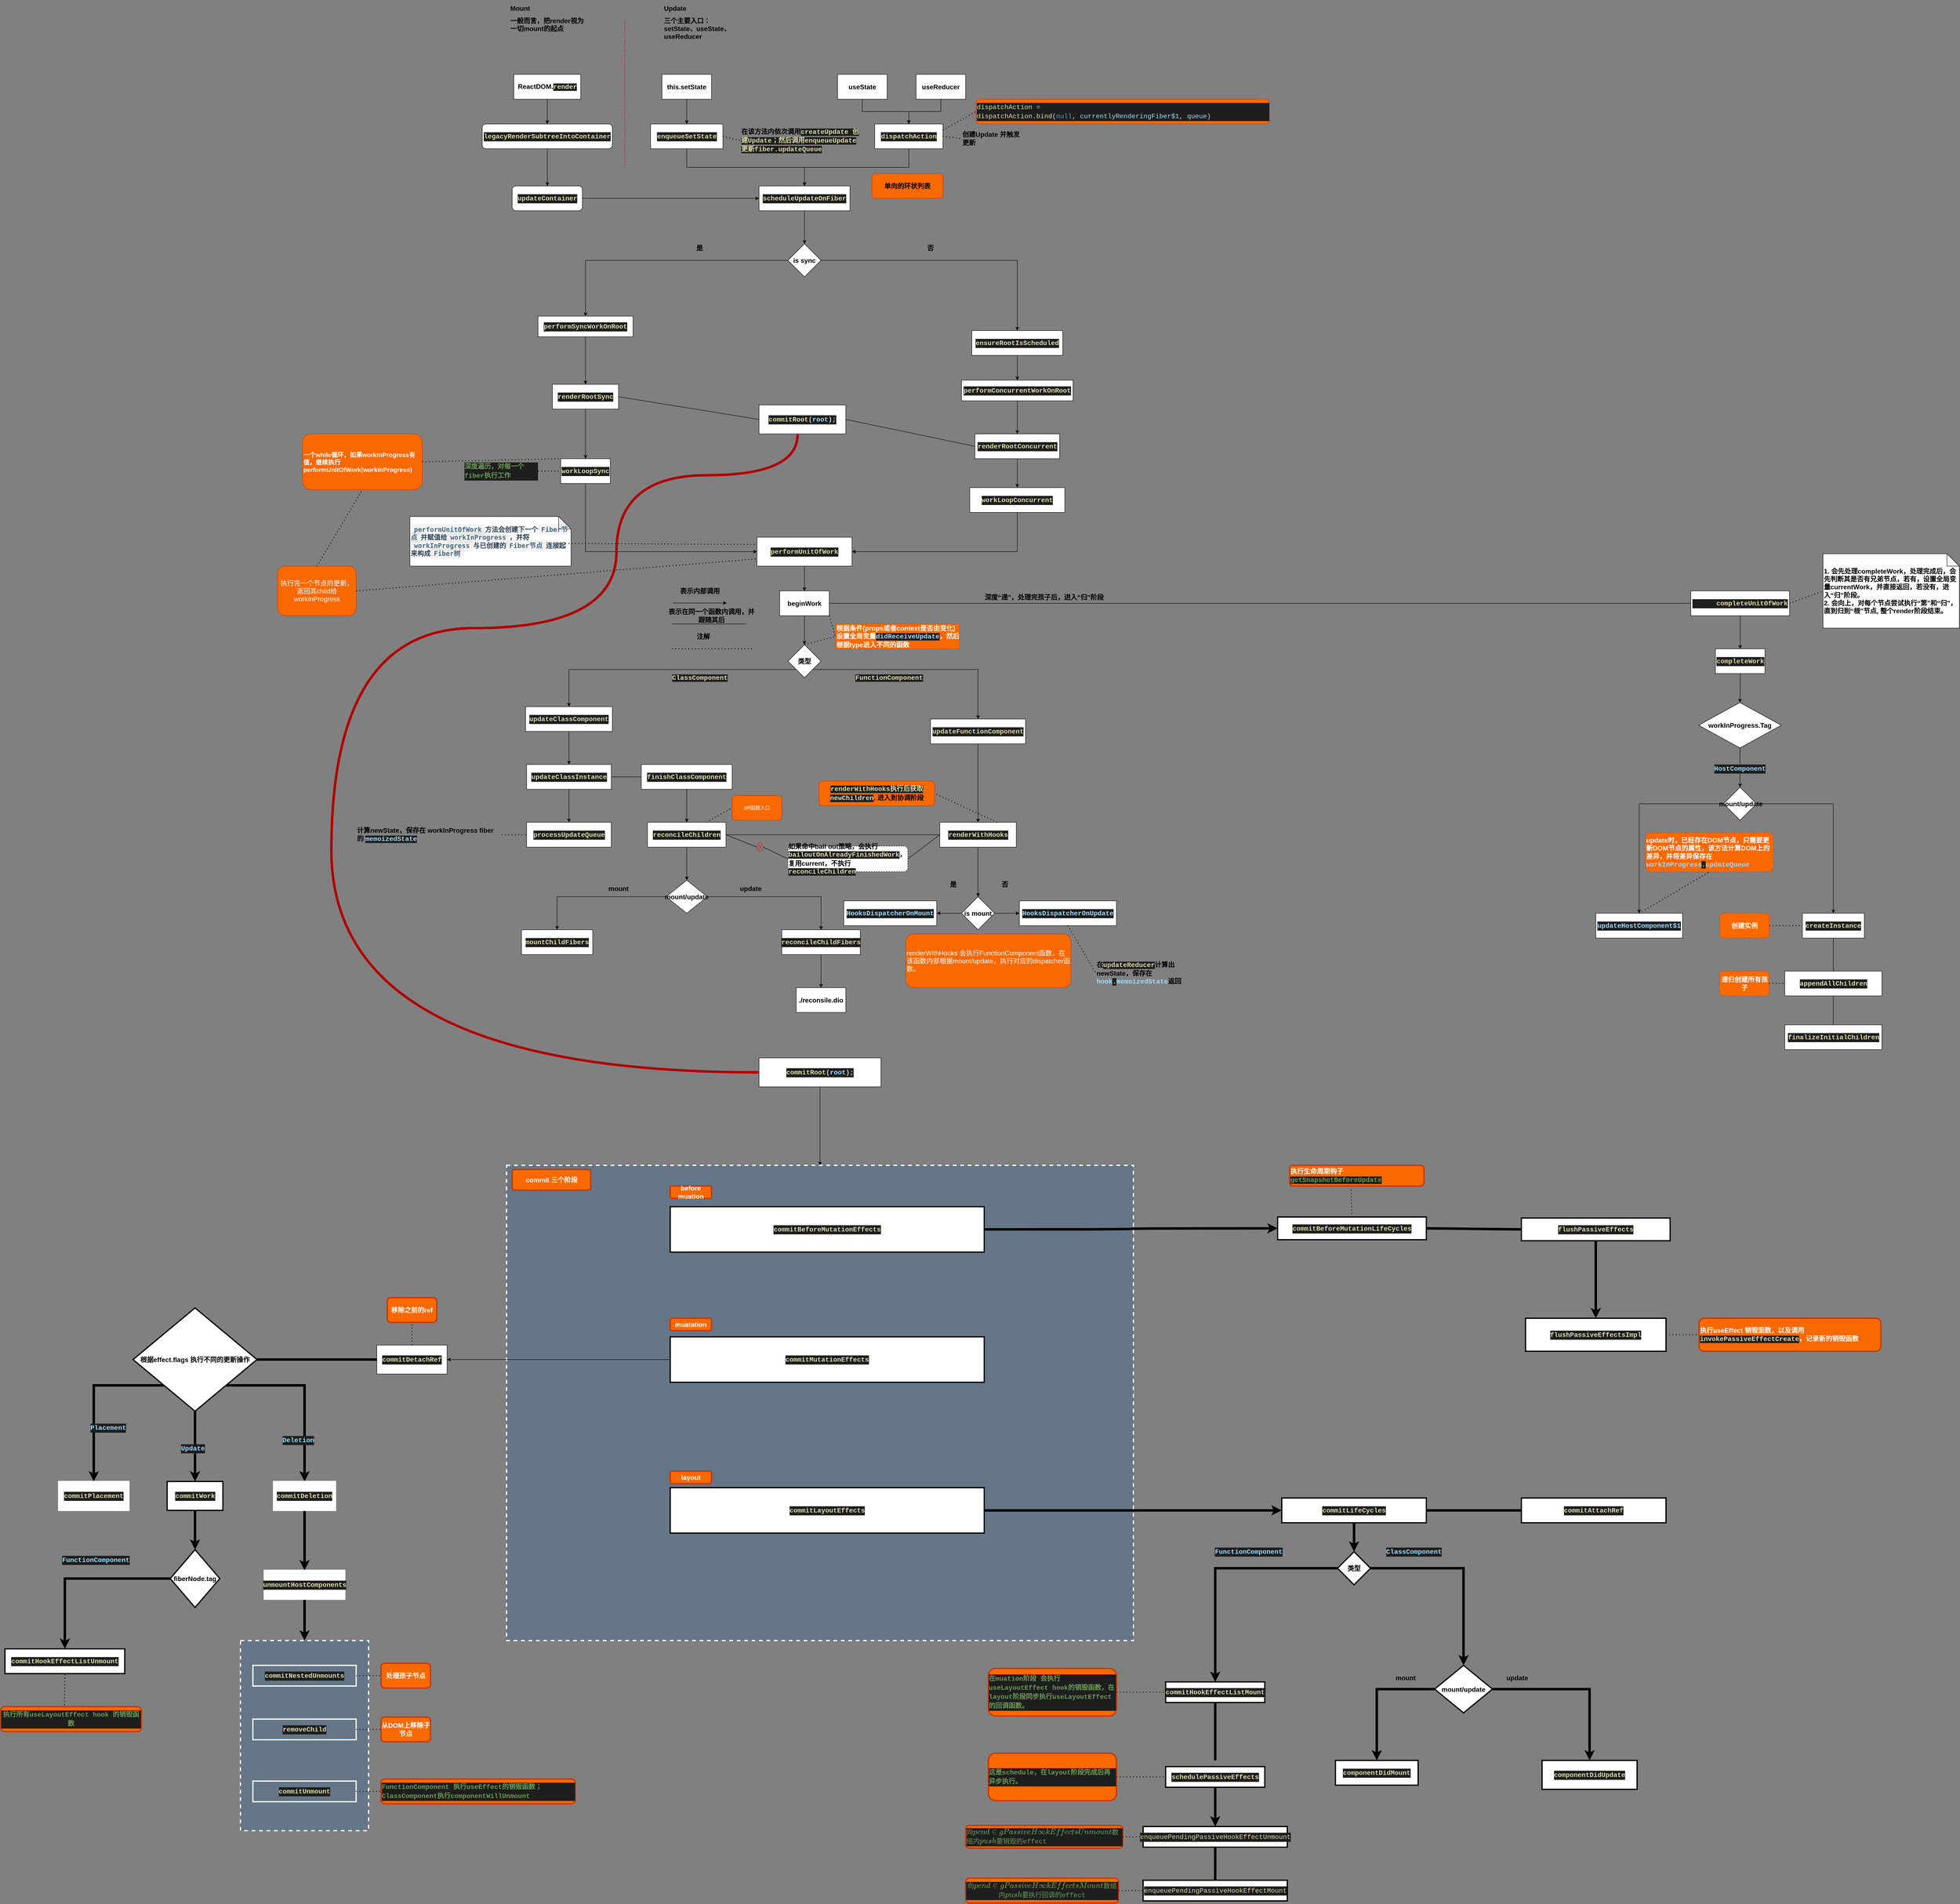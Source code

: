 <mxfile>
    <diagram id="y4k61WV3-oRp5_8Y9yrR" name="Page-1">
        <mxGraphModel dx="1868" dy="1458" grid="1" gridSize="10" guides="1" tooltips="1" connect="1" arrows="1" fold="1" page="1" pageScale="1" pageWidth="5000" pageHeight="7000" background="#808080" math="0" shadow="0">
            <root>
                <mxCell id="0"/>
                <mxCell id="1" parent="0"/>
                <mxCell id="4" value="" style="edgeStyle=orthogonalEdgeStyle;rounded=0;orthogonalLoop=1;jettySize=auto;html=1;fontStyle=1;fontSize=16;" parent="1" source="2" target="3" edge="1">
                    <mxGeometry relative="1" as="geometry"/>
                </mxCell>
                <mxCell id="2" value="beginWork" style="rounded=0;whiteSpace=wrap;html=1;fontStyle=1;fontSize=16;" parent="1" vertex="1">
                    <mxGeometry x="1935" y="3140" width="120" height="60" as="geometry"/>
                </mxCell>
                <mxCell id="5" style="edgeStyle=orthogonalEdgeStyle;rounded=0;orthogonalLoop=1;jettySize=auto;html=1;exitX=0;exitY=1;exitDx=0;exitDy=0;entryX=0.5;entryY=0;entryDx=0;entryDy=0;fontStyle=1;fontSize=16;" parent="1" source="3" target="44" edge="1">
                    <mxGeometry relative="1" as="geometry">
                        <mxPoint x="1820" y="3440" as="targetPoint"/>
                    </mxGeometry>
                </mxCell>
                <mxCell id="7" style="edgeStyle=orthogonalEdgeStyle;rounded=0;orthogonalLoop=1;jettySize=auto;html=1;exitX=1;exitY=1;exitDx=0;exitDy=0;entryX=0.5;entryY=0;entryDx=0;entryDy=0;fontStyle=1;fontSize=16;" parent="1" source="3" target="43" edge="1">
                    <mxGeometry relative="1" as="geometry">
                        <mxPoint x="2160" y="3440" as="targetPoint"/>
                    </mxGeometry>
                </mxCell>
                <mxCell id="3" value="类型" style="rhombus;whiteSpace=wrap;html=1;rounded=0;fontStyle=1;fontSize=16;" parent="1" vertex="1">
                    <mxGeometry x="1955" y="3270" width="80" height="80" as="geometry"/>
                </mxCell>
                <mxCell id="9" value="&lt;span style=&quot;color: rgb(220, 220, 170); font-family: consolas, &amp;quot;courier new&amp;quot;, monospace; font-size: 16px; background-color: rgb(30, 30, 30);&quot;&gt;FunctionComponent&lt;/span&gt;" style="text;html=1;strokeColor=none;fillColor=none;align=center;verticalAlign=middle;whiteSpace=wrap;rounded=0;fontStyle=1;fontSize=16;" parent="1" vertex="1">
                    <mxGeometry x="2115" y="3340" width="170" height="20" as="geometry"/>
                </mxCell>
                <mxCell id="11" value="&lt;span style=&quot;color: rgb(220, 220, 170); font-family: consolas, &amp;quot;courier new&amp;quot;, monospace; font-size: 16px; background-color: rgb(30, 30, 30);&quot;&gt;ClassComponent&lt;/span&gt;" style="text;html=1;strokeColor=none;fillColor=none;align=center;verticalAlign=middle;whiteSpace=wrap;rounded=0;fontStyle=1;fontSize=16;" parent="1" vertex="1">
                    <mxGeometry x="1674" y="3340" width="136" height="20" as="geometry"/>
                </mxCell>
                <mxCell id="13" style="edgeStyle=orthogonalEdgeStyle;rounded=0;orthogonalLoop=1;jettySize=auto;html=1;exitX=0.5;exitY=1;exitDx=0;exitDy=0;entryX=0.5;entryY=0;entryDx=0;entryDy=0;fontStyle=1;fontSize=16;" parent="1" source="12" target="2" edge="1">
                    <mxGeometry relative="1" as="geometry"/>
                </mxCell>
                <mxCell id="12" value="&lt;div style=&quot;color: rgb(212, 212, 212); background-color: rgb(30, 30, 30); font-family: consolas, &amp;quot;courier new&amp;quot;, monospace; font-size: 16px; line-height: 22px;&quot;&gt;&lt;span style=&quot;color: rgb(220, 220, 170); font-size: 16px;&quot;&gt;performUnitOfWork&lt;/span&gt;&lt;/div&gt;" style="rounded=0;whiteSpace=wrap;html=1;fontStyle=1;fontSize=16;" parent="1" vertex="1">
                    <mxGeometry x="1880" y="3010" width="230" height="70" as="geometry"/>
                </mxCell>
                <mxCell id="15" style="edgeStyle=orthogonalEdgeStyle;rounded=0;orthogonalLoop=1;jettySize=auto;html=1;exitX=0.5;exitY=1;exitDx=0;exitDy=0;entryX=1;entryY=0.5;entryDx=0;entryDy=0;fontStyle=1;fontSize=16;" parent="1" source="14" target="12" edge="1">
                    <mxGeometry relative="1" as="geometry"/>
                </mxCell>
                <mxCell id="14" value="&lt;div style=&quot;color: rgb(212, 212, 212); background-color: rgb(30, 30, 30); font-family: consolas, &amp;quot;courier new&amp;quot;, monospace; font-size: 16px; line-height: 22px;&quot;&gt;&lt;span style=&quot;color: rgb(220, 220, 170); font-size: 16px;&quot;&gt;workLoopConcurrent&lt;/span&gt;&lt;/div&gt;" style="rounded=0;whiteSpace=wrap;html=1;fontStyle=1;fontSize=16;" parent="1" vertex="1">
                    <mxGeometry x="2395" y="2890" width="230" height="60" as="geometry"/>
                </mxCell>
                <mxCell id="17" style="edgeStyle=orthogonalEdgeStyle;rounded=0;orthogonalLoop=1;jettySize=auto;html=1;exitX=0.5;exitY=1;exitDx=0;exitDy=0;entryX=0;entryY=0.5;entryDx=0;entryDy=0;fontStyle=1;fontSize=16;" parent="1" source="16" target="12" edge="1">
                    <mxGeometry relative="1" as="geometry">
                        <mxPoint x="1580" y="3045" as="targetPoint"/>
                    </mxGeometry>
                </mxCell>
                <mxCell id="16" value="&lt;div style=&quot;color: rgb(212, 212, 212); background-color: rgb(30, 30, 30); font-family: consolas, &amp;quot;courier new&amp;quot;, monospace; font-size: 16px; line-height: 22px;&quot;&gt;&lt;span style=&quot;color: rgb(220, 220, 170); font-size: 16px;&quot;&gt;workLoopSync&lt;/span&gt;&lt;/div&gt;" style="rounded=0;whiteSpace=wrap;html=1;fontStyle=1;fontSize=16;" parent="1" vertex="1">
                    <mxGeometry x="1405" y="2820" width="120" height="60" as="geometry"/>
                </mxCell>
                <mxCell id="19" style="edgeStyle=orthogonalEdgeStyle;rounded=0;orthogonalLoop=1;jettySize=auto;html=1;exitX=0.5;exitY=1;exitDx=0;exitDy=0;entryX=0.5;entryY=0;entryDx=0;entryDy=0;fontStyle=1;fontSize=16;" parent="1" source="18" target="16" edge="1">
                    <mxGeometry relative="1" as="geometry"/>
                </mxCell>
                <mxCell id="18" value="&lt;div style=&quot;color: rgb(212, 212, 212); background-color: rgb(30, 30, 30); font-family: consolas, &amp;quot;courier new&amp;quot;, monospace; font-size: 16px; line-height: 22px;&quot;&gt;&lt;span style=&quot;color: rgb(220, 220, 170); font-size: 16px;&quot;&gt;renderRootSync&lt;/span&gt;&lt;/div&gt;" style="rounded=0;whiteSpace=wrap;html=1;fontStyle=1;fontSize=16;" parent="1" vertex="1">
                    <mxGeometry x="1385" y="2640" width="160" height="60" as="geometry"/>
                </mxCell>
                <mxCell id="21" style="edgeStyle=orthogonalEdgeStyle;rounded=0;orthogonalLoop=1;jettySize=auto;html=1;exitX=0.5;exitY=1;exitDx=0;exitDy=0;fontStyle=1;fontSize=16;" parent="1" source="20" target="18" edge="1">
                    <mxGeometry relative="1" as="geometry"/>
                </mxCell>
                <mxCell id="20" value="&lt;div style=&quot;color: rgb(212, 212, 212); background-color: rgb(30, 30, 30); font-family: consolas, &amp;quot;courier new&amp;quot;, monospace; font-size: 16px; line-height: 22px;&quot;&gt;&lt;span style=&quot;color: rgb(220, 220, 170); font-size: 16px;&quot;&gt;performSyncWorkOnRoot&lt;/span&gt;&lt;/div&gt;" style="rounded=0;whiteSpace=wrap;html=1;fontStyle=1;fontSize=16;" parent="1" vertex="1">
                    <mxGeometry x="1350" y="2475" width="230" height="50" as="geometry"/>
                </mxCell>
                <mxCell id="102" value="" style="edgeStyle=orthogonalEdgeStyle;rounded=0;orthogonalLoop=1;jettySize=auto;html=1;fontStyle=1;fontSize=16;" parent="1" source="22" target="101" edge="1">
                    <mxGeometry relative="1" as="geometry"/>
                </mxCell>
                <mxCell id="22" value="&lt;div style=&quot;color: rgb(212, 212, 212); background-color: rgb(30, 30, 30); font-family: consolas, &amp;quot;courier new&amp;quot;, monospace; font-size: 16px; line-height: 22px;&quot;&gt;&lt;span style=&quot;color: rgb(220, 220, 170); font-size: 16px;&quot;&gt;scheduleUpdateOnFiber&lt;/span&gt;&lt;/div&gt;" style="rounded=0;whiteSpace=wrap;html=1;fontStyle=1;fontSize=16;" parent="1" vertex="1">
                    <mxGeometry x="1885" y="2160" width="220" height="60" as="geometry"/>
                </mxCell>
                <mxCell id="25" style="edgeStyle=orthogonalEdgeStyle;rounded=0;orthogonalLoop=1;jettySize=auto;html=1;exitX=0.5;exitY=1;exitDx=0;exitDy=0;entryX=0.5;entryY=0;entryDx=0;entryDy=0;fontStyle=1;fontSize=16;" parent="1" source="24" target="14" edge="1">
                    <mxGeometry relative="1" as="geometry"/>
                </mxCell>
                <mxCell id="24" value="&lt;div style=&quot;color: rgb(212, 212, 212); background-color: rgb(30, 30, 30); font-family: consolas, &amp;quot;courier new&amp;quot;, monospace; font-size: 16px; line-height: 22px;&quot;&gt;&lt;div style=&quot;font-family: consolas, &amp;quot;courier new&amp;quot;, monospace; line-height: 22px; font-size: 16px;&quot;&gt;&lt;span style=&quot;color: rgb(220, 220, 170); font-size: 16px;&quot;&gt;renderRootConcurrent&lt;/span&gt;&lt;/div&gt;&lt;/div&gt;" style="rounded=0;whiteSpace=wrap;html=1;fontStyle=1;fontSize=16;" parent="1" vertex="1">
                    <mxGeometry x="2407.5" y="2760" width="205" height="60" as="geometry"/>
                </mxCell>
                <mxCell id="28" style="edgeStyle=orthogonalEdgeStyle;rounded=0;orthogonalLoop=1;jettySize=auto;html=1;exitX=0.5;exitY=1;exitDx=0;exitDy=0;entryX=0.5;entryY=0;entryDx=0;entryDy=0;fontStyle=1;fontSize=16;" parent="1" source="27" target="24" edge="1">
                    <mxGeometry relative="1" as="geometry"/>
                </mxCell>
                <mxCell id="27" value="&lt;div style=&quot;color: rgb(212, 212, 212); background-color: rgb(30, 30, 30); font-family: consolas, &amp;quot;courier new&amp;quot;, monospace; font-size: 16px; line-height: 22px;&quot;&gt;&lt;div style=&quot;font-family: consolas, &amp;quot;courier new&amp;quot;, monospace; line-height: 22px; font-size: 16px;&quot;&gt;&lt;span style=&quot;color: rgb(220, 220, 170); font-size: 16px;&quot;&gt;performConcurrentWorkOnRoot&lt;/span&gt;&lt;/div&gt;&lt;/div&gt;" style="rounded=0;whiteSpace=wrap;html=1;fontStyle=1;fontSize=16;" parent="1" vertex="1">
                    <mxGeometry x="2375" y="2630" width="270" height="50" as="geometry"/>
                </mxCell>
                <mxCell id="30" style="edgeStyle=orthogonalEdgeStyle;rounded=0;orthogonalLoop=1;jettySize=auto;html=1;exitX=0.5;exitY=1;exitDx=0;exitDy=0;entryX=0.5;entryY=0;entryDx=0;entryDy=0;fontStyle=1;fontSize=16;" parent="1" source="29" target="27" edge="1">
                    <mxGeometry relative="1" as="geometry"/>
                </mxCell>
                <mxCell id="29" value="&lt;div style=&quot;color: rgb(212, 212, 212); background-color: rgb(30, 30, 30); font-family: consolas, &amp;quot;courier new&amp;quot;, monospace; font-size: 16px; line-height: 22px;&quot;&gt;&lt;div style=&quot;font-family: consolas, &amp;quot;courier new&amp;quot;, monospace; line-height: 22px; font-size: 16px;&quot;&gt;&lt;span style=&quot;color: rgb(220, 220, 170); font-size: 16px;&quot;&gt;ensureRootIsScheduled&lt;/span&gt;&lt;/div&gt;&lt;/div&gt;" style="rounded=0;whiteSpace=wrap;html=1;fontStyle=1;fontSize=16;" parent="1" vertex="1">
                    <mxGeometry x="2400" y="2510" width="220" height="60" as="geometry"/>
                </mxCell>
                <mxCell id="32" style="edgeStyle=orthogonalEdgeStyle;rounded=0;orthogonalLoop=1;jettySize=auto;html=1;exitX=1;exitY=0.5;exitDx=0;exitDy=0;entryX=0.5;entryY=0;entryDx=0;entryDy=0;fontStyle=1;fontSize=16;" parent="1" source="101" target="29" edge="1">
                    <mxGeometry relative="1" as="geometry">
                        <mxPoint x="2250" y="2460" as="sourcePoint"/>
                    </mxGeometry>
                </mxCell>
                <mxCell id="34" style="edgeStyle=orthogonalEdgeStyle;rounded=0;orthogonalLoop=1;jettySize=auto;html=1;exitX=1;exitY=0.5;exitDx=0;exitDy=0;entryX=0;entryY=0.5;entryDx=0;entryDy=0;fontStyle=1;fontSize=16;" parent="1" source="33" target="22" edge="1">
                    <mxGeometry relative="1" as="geometry"/>
                </mxCell>
                <mxCell id="33" value="&lt;div style=&quot;color: rgb(212, 212, 212); background-color: rgb(30, 30, 30); font-family: consolas, &amp;quot;courier new&amp;quot;, monospace; font-size: 16px; line-height: 22px;&quot;&gt;&lt;span style=&quot;color: rgb(220, 220, 170); font-size: 16px;&quot;&gt;updateContainer&lt;/span&gt;&lt;/div&gt;" style="rounded=1;whiteSpace=wrap;html=1;fontStyle=1;fontSize=16;" parent="1" vertex="1">
                    <mxGeometry x="1287.5" y="2160" width="170" height="60" as="geometry"/>
                </mxCell>
                <mxCell id="36" style="edgeStyle=orthogonalEdgeStyle;rounded=0;orthogonalLoop=1;jettySize=auto;html=1;exitX=0.5;exitY=1;exitDx=0;exitDy=0;fontStyle=1;fontSize=16;" parent="1" source="35" target="33" edge="1">
                    <mxGeometry relative="1" as="geometry"/>
                </mxCell>
                <mxCell id="35" value="&lt;div style=&quot;color: rgb(212, 212, 212); background-color: rgb(30, 30, 30); font-family: consolas, &amp;quot;courier new&amp;quot;, monospace; font-size: 16px; line-height: 22px;&quot;&gt;&lt;span style=&quot;color: rgb(220, 220, 170); font-size: 16px;&quot;&gt;legacyRenderSubtreeIntoContainer&lt;/span&gt;&lt;/div&gt;" style="rounded=1;whiteSpace=wrap;html=1;fontStyle=1;fontSize=16;" parent="1" vertex="1">
                    <mxGeometry x="1215" y="2010" width="315" height="60" as="geometry"/>
                </mxCell>
                <mxCell id="38" style="edgeStyle=orthogonalEdgeStyle;rounded=0;orthogonalLoop=1;jettySize=auto;html=1;exitX=0.5;exitY=1;exitDx=0;exitDy=0;entryX=0.5;entryY=0;entryDx=0;entryDy=0;fontStyle=1;fontSize=16;" parent="1" source="37" target="35" edge="1">
                    <mxGeometry relative="1" as="geometry"/>
                </mxCell>
                <mxCell id="37" value="ReactDOM.&lt;span style=&quot;color: rgb(220, 220, 170); background-color: rgb(30, 30, 30); font-family: consolas, &amp;quot;courier new&amp;quot;, monospace; font-size: 16px;&quot;&gt;render&lt;/span&gt;" style="rounded=0;whiteSpace=wrap;html=1;fontStyle=1;fontSize=16;" parent="1" vertex="1">
                    <mxGeometry x="1291.5" y="1890" width="162" height="60" as="geometry"/>
                </mxCell>
                <mxCell id="40" style="edgeStyle=orthogonalEdgeStyle;rounded=0;orthogonalLoop=1;jettySize=auto;html=1;exitX=0.5;exitY=1;exitDx=0;exitDy=0;entryX=0.5;entryY=0;entryDx=0;entryDy=0;fontStyle=1;fontSize=16;" parent="1" source="39" target="22" edge="1">
                    <mxGeometry relative="1" as="geometry"/>
                </mxCell>
                <mxCell id="39" value="&lt;div style=&quot;color: rgb(212, 212, 212); background-color: rgb(30, 30, 30); font-family: consolas, &amp;quot;courier new&amp;quot;, monospace; font-size: 16px; line-height: 22px;&quot;&gt;&lt;span style=&quot;color: rgb(220, 220, 170); font-size: 16px;&quot;&gt;enqueueSetState&lt;/span&gt;&lt;/div&gt;" style="rounded=0;whiteSpace=wrap;html=1;fontStyle=1;fontSize=16;" parent="1" vertex="1">
                    <mxGeometry x="1622.5" y="2010" width="175" height="60" as="geometry"/>
                </mxCell>
                <mxCell id="42" style="edgeStyle=orthogonalEdgeStyle;rounded=0;orthogonalLoop=1;jettySize=auto;html=1;exitX=0.5;exitY=1;exitDx=0;exitDy=0;entryX=0.5;entryY=0;entryDx=0;entryDy=0;fontStyle=1;fontSize=16;" parent="1" source="41" target="39" edge="1">
                    <mxGeometry relative="1" as="geometry"/>
                </mxCell>
                <mxCell id="41" value="this.setState" style="rounded=0;whiteSpace=wrap;html=1;fontStyle=1;fontSize=16;" parent="1" vertex="1">
                    <mxGeometry x="1650" y="1890" width="120" height="60" as="geometry"/>
                </mxCell>
                <mxCell id="55" value="" style="edgeStyle=none;rounded=0;orthogonalLoop=1;jettySize=auto;html=1;fontStyle=1;fontSize=16;" parent="1" source="43" target="54" edge="1">
                    <mxGeometry relative="1" as="geometry"/>
                </mxCell>
                <mxCell id="43" value="&lt;div style=&quot;color: rgb(212, 212, 212); background-color: rgb(30, 30, 30); font-family: consolas, &amp;quot;courier new&amp;quot;, monospace; font-size: 16px; line-height: 22px;&quot;&gt;&lt;span style=&quot;color: rgb(220, 220, 170); font-size: 16px;&quot;&gt;updateFunctionComponent&lt;/span&gt;&lt;/div&gt;" style="rounded=0;whiteSpace=wrap;html=1;fontStyle=1;fontSize=16;" parent="1" vertex="1">
                    <mxGeometry x="2300" y="3450" width="230" height="60" as="geometry"/>
                </mxCell>
                <mxCell id="46" value="" style="edgeStyle=orthogonalEdgeStyle;rounded=0;orthogonalLoop=1;jettySize=auto;html=1;fontStyle=1;fontSize=16;" parent="1" source="44" target="45" edge="1">
                    <mxGeometry relative="1" as="geometry"/>
                </mxCell>
                <mxCell id="44" value="&lt;div style=&quot;color: rgb(212, 212, 212); background-color: rgb(30, 30, 30); font-family: consolas, &amp;quot;courier new&amp;quot;, monospace; font-size: 16px; line-height: 22px;&quot;&gt;&lt;span style=&quot;color: rgb(220, 220, 170); font-size: 16px;&quot;&gt;updateClassComponent&lt;/span&gt;&lt;/div&gt;" style="rounded=0;whiteSpace=wrap;html=1;fontStyle=1;fontSize=16;" parent="1" vertex="1">
                    <mxGeometry x="1320" y="3420" width="210" height="60" as="geometry"/>
                </mxCell>
                <mxCell id="48" value="" style="edgeStyle=orthogonalEdgeStyle;rounded=0;orthogonalLoop=1;jettySize=auto;html=1;fontStyle=1;fontSize=16;" parent="1" source="45" target="47" edge="1">
                    <mxGeometry relative="1" as="geometry"/>
                </mxCell>
                <mxCell id="45" value="&lt;div style=&quot;color: rgb(212, 212, 212); background-color: rgb(30, 30, 30); font-family: consolas, &amp;quot;courier new&amp;quot;, monospace; font-size: 16px; line-height: 22px;&quot;&gt;&lt;span style=&quot;color: rgb(220, 220, 170); font-size: 16px;&quot;&gt;updateClassInstance&lt;/span&gt;&lt;/div&gt;" style="whiteSpace=wrap;html=1;rounded=0;fontStyle=1;fontSize=16;" parent="1" vertex="1">
                    <mxGeometry x="1322.5" y="3560" width="205" height="60" as="geometry"/>
                </mxCell>
                <mxCell id="47" value="&lt;div style=&quot;color: rgb(212, 212, 212); background-color: rgb(30, 30, 30); font-family: consolas, &amp;quot;courier new&amp;quot;, monospace; font-size: 16px; line-height: 22px;&quot;&gt;&lt;span style=&quot;color: rgb(220, 220, 170); font-size: 16px;&quot;&gt;processUpdateQueue&lt;/span&gt;&lt;/div&gt;" style="whiteSpace=wrap;html=1;rounded=0;fontStyle=1;fontSize=16;" parent="1" vertex="1">
                    <mxGeometry x="1322.5" y="3700" width="205" height="60" as="geometry"/>
                </mxCell>
                <mxCell id="53" value="" style="edgeStyle=none;rounded=0;orthogonalLoop=1;jettySize=auto;html=1;fontStyle=1;fontSize=16;" parent="1" source="49" target="52" edge="1">
                    <mxGeometry relative="1" as="geometry"/>
                </mxCell>
                <mxCell id="49" value="&lt;div style=&quot;color: rgb(212, 212, 212); background-color: rgb(30, 30, 30); font-family: consolas, &amp;quot;courier new&amp;quot;, monospace; font-size: 16px; line-height: 22px;&quot;&gt;&lt;span style=&quot;color: rgb(220, 220, 170); font-size: 16px;&quot;&gt;finishClassComponent&lt;/span&gt;&lt;/div&gt;" style="rounded=0;whiteSpace=wrap;html=1;fontStyle=1;fontSize=16;" parent="1" vertex="1">
                    <mxGeometry x="1600" y="3560" width="220" height="60" as="geometry"/>
                </mxCell>
                <mxCell id="122" value="" style="edgeStyle=orthogonalEdgeStyle;rounded=0;orthogonalLoop=1;jettySize=auto;html=1;fontStyle=1;fontSize=16;" parent="1" source="52" target="121" edge="1">
                    <mxGeometry relative="1" as="geometry"/>
                </mxCell>
                <mxCell id="52" value="&lt;div style=&quot;color: rgb(212, 212, 212); background-color: rgb(30, 30, 30); font-family: consolas, &amp;quot;courier new&amp;quot;, monospace; font-size: 16px; line-height: 22px;&quot;&gt;&lt;span style=&quot;color: rgb(220, 220, 170); font-size: 16px;&quot;&gt;reconcileChildren&lt;/span&gt;&lt;/div&gt;" style="whiteSpace=wrap;html=1;rounded=0;fontStyle=1;fontSize=16;" parent="1" vertex="1">
                    <mxGeometry x="1615" y="3700" width="190" height="60" as="geometry"/>
                </mxCell>
                <mxCell id="86" value="" style="edgeStyle=orthogonalEdgeStyle;rounded=0;orthogonalLoop=1;jettySize=auto;html=1;fontStyle=1;fontSize=16;" parent="1" source="54" target="85" edge="1">
                    <mxGeometry relative="1" as="geometry"/>
                </mxCell>
                <mxCell id="54" value="&lt;div style=&quot;color: rgb(212, 212, 212); background-color: rgb(30, 30, 30); font-family: consolas, &amp;quot;courier new&amp;quot;, monospace; font-size: 16px; line-height: 22px;&quot;&gt;&lt;span style=&quot;color: rgb(220, 220, 170); font-size: 16px;&quot;&gt;renderWithHooks&lt;/span&gt;&lt;/div&gt;" style="rounded=0;whiteSpace=wrap;html=1;fontStyle=1;fontSize=16;" parent="1" vertex="1">
                    <mxGeometry x="2322.5" y="3700" width="185" height="60" as="geometry"/>
                </mxCell>
                <mxCell id="58" value="" style="endArrow=classic;html=1;fontStyle=1;fontSize=16;" parent="1" edge="1">
                    <mxGeometry width="50" height="50" relative="1" as="geometry">
                        <mxPoint x="1677" y="3169.29" as="sourcePoint"/>
                        <mxPoint x="1807" y="3169.29" as="targetPoint"/>
                    </mxGeometry>
                </mxCell>
                <mxCell id="59" value="表示内部调用" style="text;html=1;strokeColor=none;fillColor=none;align=center;verticalAlign=middle;whiteSpace=wrap;rounded=0;fontStyle=1;fontSize=16;" parent="1" vertex="1">
                    <mxGeometry x="1682" y="3130" width="120" height="20" as="geometry"/>
                </mxCell>
                <mxCell id="61" value="表示在同一个函数内调用，并跟随其后" style="text;html=1;strokeColor=none;fillColor=none;align=center;verticalAlign=middle;whiteSpace=wrap;rounded=0;fontStyle=1;fontSize=16;" parent="1" vertex="1">
                    <mxGeometry x="1660" y="3190" width="220" height="20" as="geometry"/>
                </mxCell>
                <mxCell id="63" style="edgeStyle=orthogonalEdgeStyle;rounded=0;orthogonalLoop=1;jettySize=auto;html=1;exitX=0.5;exitY=1;exitDx=0;exitDy=0;entryX=0.5;entryY=0;entryDx=0;entryDy=0;fontStyle=1;fontSize=16;" parent="1" source="62" target="22" edge="1">
                    <mxGeometry relative="1" as="geometry">
                        <mxPoint x="1865" y="2150" as="targetPoint"/>
                    </mxGeometry>
                </mxCell>
                <mxCell id="62" value="&lt;div style=&quot;color: rgb(212, 212, 212); background-color: rgb(30, 30, 30); font-family: consolas, &amp;quot;courier new&amp;quot;, monospace; font-size: 16px; line-height: 22px;&quot;&gt;&lt;span style=&quot;color: rgb(220, 220, 170); font-size: 16px;&quot;&gt;dispatchAction&lt;/span&gt;&lt;/div&gt;" style="rounded=0;whiteSpace=wrap;html=1;fontStyle=1;fontSize=16;" parent="1" vertex="1">
                    <mxGeometry x="2165" y="2010" width="165" height="60" as="geometry"/>
                </mxCell>
                <mxCell id="68" style="edgeStyle=orthogonalEdgeStyle;rounded=0;orthogonalLoop=1;jettySize=auto;html=1;exitX=0.5;exitY=1;exitDx=0;exitDy=0;entryX=0.5;entryY=0;entryDx=0;entryDy=0;fontStyle=1;fontSize=16;" parent="1" source="66" target="62" edge="1">
                    <mxGeometry relative="1" as="geometry">
                        <mxPoint x="2233" y="2010" as="targetPoint"/>
                    </mxGeometry>
                </mxCell>
                <mxCell id="66" value="useState" style="rounded=0;whiteSpace=wrap;html=1;fontStyle=1;fontSize=16;" parent="1" vertex="1">
                    <mxGeometry x="2075" y="1890" width="120" height="60" as="geometry"/>
                </mxCell>
                <mxCell id="69" style="edgeStyle=orthogonalEdgeStyle;rounded=0;orthogonalLoop=1;jettySize=auto;html=1;exitX=0.5;exitY=1;exitDx=0;exitDy=0;entryX=0.5;entryY=0;entryDx=0;entryDy=0;fontStyle=1;fontSize=16;" parent="1" source="67" target="62" edge="1">
                    <mxGeometry relative="1" as="geometry">
                        <mxPoint x="2225" y="2010" as="targetPoint"/>
                    </mxGeometry>
                </mxCell>
                <mxCell id="67" value="useReducer" style="rounded=0;whiteSpace=wrap;html=1;fontStyle=1;fontSize=16;" parent="1" vertex="1">
                    <mxGeometry x="2265" y="1890" width="120" height="60" as="geometry"/>
                </mxCell>
                <mxCell id="73" value="创建Update 并触发更新" style="text;html=1;strokeColor=none;fillColor=none;align=left;verticalAlign=middle;whiteSpace=wrap;rounded=0;fontStyle=1;fontSize=16;" parent="1" vertex="1">
                    <mxGeometry x="2375" y="2020" width="155" height="50" as="geometry"/>
                </mxCell>
                <mxCell id="74" value="" style="endArrow=none;html=1;exitX=1;exitY=0.5;exitDx=0;exitDy=0;entryX=0;entryY=0.5;entryDx=0;entryDy=0;fontStyle=1;fontSize=16;" parent="1" source="45" target="49" edge="1">
                    <mxGeometry width="50" height="50" relative="1" as="geometry">
                        <mxPoint x="1540" y="3610" as="sourcePoint"/>
                        <mxPoint x="1590" y="3560" as="targetPoint"/>
                    </mxGeometry>
                </mxCell>
                <mxCell id="75" value="" style="endArrow=none;html=1;fontStyle=1;fontSize=16;" parent="1" edge="1">
                    <mxGeometry width="50" height="50" relative="1" as="geometry">
                        <mxPoint x="1674" y="3220" as="sourcePoint"/>
                        <mxPoint x="1854" y="3220" as="targetPoint"/>
                    </mxGeometry>
                </mxCell>
                <mxCell id="76" value="" style="endArrow=none;html=1;entryX=0;entryY=0.5;entryDx=0;entryDy=0;exitX=1;exitY=0.5;exitDx=0;exitDy=0;fontStyle=1;fontSize=16;" parent="1" source="52" target="54" edge="1">
                    <mxGeometry width="50" height="50" relative="1" as="geometry">
                        <mxPoint x="1900" y="3760" as="sourcePoint"/>
                        <mxPoint x="1950" y="3710" as="targetPoint"/>
                    </mxGeometry>
                </mxCell>
                <mxCell id="80" value="" style="endArrow=none;dashed=1;html=1;dashPattern=1 3;strokeWidth=2;fontStyle=1;fontSize=16;" parent="1" edge="1">
                    <mxGeometry width="50" height="50" relative="1" as="geometry">
                        <mxPoint x="1674" y="3280" as="sourcePoint"/>
                        <mxPoint x="1874" y="3280" as="targetPoint"/>
                    </mxGeometry>
                </mxCell>
                <mxCell id="81" value="注解" style="text;html=1;strokeColor=none;fillColor=none;align=center;verticalAlign=middle;whiteSpace=wrap;rounded=0;fontStyle=1;fontSize=16;" parent="1" vertex="1">
                    <mxGeometry x="1730" y="3240" width="40" height="20" as="geometry"/>
                </mxCell>
                <mxCell id="82" value="" style="endArrow=none;dashed=1;html=1;dashPattern=1 3;strokeWidth=2;entryX=0;entryY=0.5;entryDx=0;entryDy=0;exitX=1;exitY=0.5;exitDx=0;exitDy=0;fontStyle=1;fontSize=16;" parent="1" source="62" target="73" edge="1">
                    <mxGeometry width="50" height="50" relative="1" as="geometry">
                        <mxPoint x="2330" y="2090" as="sourcePoint"/>
                        <mxPoint x="2375" y="2045" as="targetPoint"/>
                    </mxGeometry>
                </mxCell>
                <mxCell id="84" value="&lt;h1 style=&quot;font-size: 16px;&quot;&gt;Mount&lt;/h1&gt;&lt;div style=&quot;font-size: 16px;&quot;&gt;一般而言，把render视为一切mount的起点&lt;/div&gt;" style="text;html=1;strokeColor=none;fillColor=none;spacing=5;spacingTop=-20;whiteSpace=wrap;overflow=hidden;rounded=0;fontStyle=1;fontSize=16;" parent="1" vertex="1">
                    <mxGeometry x="1277.5" y="1720" width="190" height="120" as="geometry"/>
                </mxCell>
                <mxCell id="88" value="" style="edgeStyle=orthogonalEdgeStyle;rounded=0;orthogonalLoop=1;jettySize=auto;html=1;fontStyle=1;fontSize=16;" parent="1" source="85" target="87" edge="1">
                    <mxGeometry relative="1" as="geometry"/>
                </mxCell>
                <mxCell id="91" value="" style="edgeStyle=orthogonalEdgeStyle;rounded=0;orthogonalLoop=1;jettySize=auto;html=1;fontStyle=1;fontSize=16;" parent="1" source="85" target="90" edge="1">
                    <mxGeometry relative="1" as="geometry"/>
                </mxCell>
                <mxCell id="85" value="is mount" style="rhombus;whiteSpace=wrap;html=1;rounded=0;fontStyle=1;fontSize=16;" parent="1" vertex="1">
                    <mxGeometry x="2375" y="3880" width="80" height="80" as="geometry"/>
                </mxCell>
                <mxCell id="87" value="&lt;div style=&quot;color: rgb(212, 212, 212); background-color: rgb(30, 30, 30); font-family: consolas, &amp;quot;courier new&amp;quot;, monospace; font-size: 16px; line-height: 22px;&quot;&gt;&lt;span style=&quot;color: rgb(156, 220, 254); font-size: 16px;&quot;&gt;HooksDispatcherOnMount&lt;/span&gt;&lt;/div&gt;" style="whiteSpace=wrap;html=1;rounded=0;fontStyle=1;fontSize=16;" parent="1" vertex="1">
                    <mxGeometry x="2090" y="3890" width="225" height="60" as="geometry"/>
                </mxCell>
                <mxCell id="89" value="是" style="text;html=1;strokeColor=none;fillColor=none;align=center;verticalAlign=middle;whiteSpace=wrap;rounded=0;fontStyle=1;fontSize=16;" parent="1" vertex="1">
                    <mxGeometry x="2335" y="3840" width="40" height="20" as="geometry"/>
                </mxCell>
                <mxCell id="90" value="&lt;div style=&quot;color: rgb(212, 212, 212); background-color: rgb(30, 30, 30); font-family: consolas, &amp;quot;courier new&amp;quot;, monospace; font-size: 16px; line-height: 22px;&quot;&gt;&lt;span style=&quot;color: rgb(156, 220, 254); font-size: 16px;&quot;&gt;HooksDispatcherOnUpdate&lt;/span&gt;&lt;/div&gt;" style="whiteSpace=wrap;html=1;rounded=0;fontStyle=1;fontSize=16;" parent="1" vertex="1">
                    <mxGeometry x="2515" y="3890" width="235" height="60" as="geometry"/>
                </mxCell>
                <mxCell id="92" value="否" style="text;html=1;strokeColor=none;fillColor=none;align=center;verticalAlign=middle;whiteSpace=wrap;rounded=0;fontStyle=1;fontSize=16;" parent="1" vertex="1">
                    <mxGeometry x="2460" y="3840" width="40" height="20" as="geometry"/>
                </mxCell>
                <mxCell id="93" value="" style="endArrow=none;dashed=1;html=1;fillColor=#FF0A2B;strokeColor=#CC0000;fontStyle=1;fontSize=16;" parent="1" edge="1">
                    <mxGeometry width="50" height="50" relative="1" as="geometry">
                        <mxPoint x="1560" y="2110" as="sourcePoint"/>
                        <mxPoint x="1560" y="1760" as="targetPoint"/>
                    </mxGeometry>
                </mxCell>
                <mxCell id="94" value="&lt;h1 style=&quot;font-size: 16px;&quot;&gt;Update&lt;/h1&gt;&lt;div style=&quot;font-size: 16px;&quot;&gt;三个主要入口：setState、useState、useReducer&lt;/div&gt;" style="text;html=1;strokeColor=none;fillColor=none;spacing=5;spacingTop=-20;whiteSpace=wrap;overflow=hidden;rounded=0;fontStyle=1;fontSize=16;" parent="1" vertex="1">
                    <mxGeometry x="1650" y="1720" width="190" height="120" as="geometry"/>
                </mxCell>
                <mxCell id="95" value="在该方法内依次调用&lt;span style=&quot;color: rgb(220, 220, 170); background-color: rgb(30, 30, 30); font-family: consolas, &amp;quot;courier new&amp;quot;, monospace; font-size: 16px;&quot;&gt;createUpdate 创建Update；然后调用&lt;/span&gt;&lt;span style=&quot;color: rgb(220, 220, 170); background-color: rgb(30, 30, 30); font-family: consolas, &amp;quot;courier new&amp;quot;, monospace; font-size: 16px;&quot;&gt;enqueueUpdate 更新fiber.updateQueue&lt;/span&gt;" style="text;html=1;strokeColor=none;fillColor=none;align=left;verticalAlign=middle;whiteSpace=wrap;rounded=0;fontStyle=1;fontSize=16;" parent="1" vertex="1">
                    <mxGeometry x="1840" y="2010" width="300" height="80" as="geometry"/>
                </mxCell>
                <mxCell id="96" value="" style="endArrow=none;dashed=1;html=1;dashPattern=1 3;strokeWidth=2;exitX=1;exitY=0.5;exitDx=0;exitDy=0;entryX=0;entryY=0.5;entryDx=0;entryDy=0;fontStyle=1;fontSize=16;" parent="1" source="39" target="95" edge="1">
                    <mxGeometry width="50" height="50" relative="1" as="geometry">
                        <mxPoint x="1795" y="2090" as="sourcePoint"/>
                        <mxPoint x="1845" y="2040" as="targetPoint"/>
                    </mxGeometry>
                </mxCell>
                <mxCell id="98" value="" style="endArrow=none;dashed=1;html=1;dashPattern=1 3;strokeWidth=2;exitX=1;exitY=0.5;exitDx=0;exitDy=0;entryX=0;entryY=0.5;entryDx=0;entryDy=0;fontStyle=1;fontSize=16;" parent="1" source="97" target="47" edge="1">
                    <mxGeometry width="50" height="50" relative="1" as="geometry">
                        <mxPoint x="1260" y="3770" as="sourcePoint"/>
                        <mxPoint x="1310" y="3720" as="targetPoint"/>
                    </mxGeometry>
                </mxCell>
                <mxCell id="99" value="在&lt;span style=&quot;color: rgb(220, 220, 170); background-color: rgb(30, 30, 30); font-family: consolas, &amp;quot;courier new&amp;quot;, monospace; font-size: 16px;&quot;&gt;updateReducer&lt;/span&gt;&lt;span style=&quot;font-size: 16px;&quot;&gt;计算出newState，保存在&lt;/span&gt;&lt;span style=&quot;font-family: consolas, &amp;quot;courier new&amp;quot;, monospace; font-size: 16px; color: rgb(156, 220, 254);&quot;&gt;hook&lt;/span&gt;&lt;span style=&quot;background-color: rgb(30, 30, 30); color: rgb(212, 212, 212); font-family: consolas, &amp;quot;courier new&amp;quot;, monospace; font-size: 16px;&quot;&gt;.&lt;/span&gt;&lt;span style=&quot;font-family: consolas, &amp;quot;courier new&amp;quot;, monospace; font-size: 16px; color: rgb(156, 220, 254);&quot;&gt;memoizedState&lt;/span&gt;&lt;span style=&quot;font-size: 16px;&quot;&gt;返回&lt;/span&gt;" style="text;html=1;strokeColor=none;fillColor=none;align=left;verticalAlign=middle;whiteSpace=wrap;rounded=0;fontStyle=1;fontSize=16;" parent="1" vertex="1">
                    <mxGeometry x="2700" y="4030" width="259" height="70" as="geometry"/>
                </mxCell>
                <mxCell id="100" value="" style="endArrow=none;dashed=1;html=1;dashPattern=1 3;strokeWidth=2;exitX=0.5;exitY=1;exitDx=0;exitDy=0;entryX=0;entryY=0.5;entryDx=0;entryDy=0;fontStyle=1;fontSize=16;" parent="1" source="90" target="99" edge="1">
                    <mxGeometry width="50" height="50" relative="1" as="geometry">
                        <mxPoint x="2770" y="3940" as="sourcePoint"/>
                        <mxPoint x="2820" y="3890" as="targetPoint"/>
                    </mxGeometry>
                </mxCell>
                <mxCell id="103" style="edgeStyle=orthogonalEdgeStyle;rounded=0;orthogonalLoop=1;jettySize=auto;html=1;exitX=0;exitY=0.5;exitDx=0;exitDy=0;entryX=0.5;entryY=0;entryDx=0;entryDy=0;fontStyle=1;fontSize=16;" parent="1" source="101" target="20" edge="1">
                    <mxGeometry relative="1" as="geometry"/>
                </mxCell>
                <mxCell id="101" value="is sync" style="rhombus;whiteSpace=wrap;html=1;rounded=0;fontStyle=1;fontSize=16;" parent="1" vertex="1">
                    <mxGeometry x="1955" y="2300" width="80" height="80" as="geometry"/>
                </mxCell>
                <mxCell id="104" value="是" style="text;html=1;strokeColor=none;fillColor=none;align=center;verticalAlign=middle;whiteSpace=wrap;rounded=0;fontStyle=1;fontSize=16;" parent="1" vertex="1">
                    <mxGeometry x="1712" y="2290" width="58" height="40" as="geometry"/>
                </mxCell>
                <mxCell id="105" value="否" style="text;html=1;strokeColor=none;fillColor=none;align=center;verticalAlign=middle;whiteSpace=wrap;rounded=0;fontStyle=1;fontSize=16;" parent="1" vertex="1">
                    <mxGeometry x="2265" y="2290" width="70" height="40" as="geometry"/>
                </mxCell>
                <mxCell id="106" value="&lt;div style=&quot;color: rgb(212, 212, 212); background-color: rgb(30, 30, 30); font-family: consolas, &amp;quot;courier new&amp;quot;, monospace; font-size: 16px; line-height: 22px;&quot;&gt;&lt;span style=&quot;color: rgb(106, 153, 85); font-size: 16px;&quot;&gt;深度遍历，对每一个fiber执行工作&lt;/span&gt;&lt;/div&gt;" style="text;html=1;strokeColor=none;fillColor=none;align=left;verticalAlign=middle;whiteSpace=wrap;rounded=0;fontSize=16;fontStyle=1" parent="1" vertex="1">
                    <mxGeometry x="1170" y="2835" width="180" height="30" as="geometry"/>
                </mxCell>
                <mxCell id="107" value="" style="endArrow=none;dashed=1;html=1;dashPattern=1 3;strokeWidth=2;fontSize=16;entryX=0;entryY=0.5;entryDx=0;entryDy=0;exitX=1;exitY=0.5;exitDx=0;exitDy=0;fontStyle=1" parent="1" source="106" target="16" edge="1">
                    <mxGeometry width="50" height="50" relative="1" as="geometry">
                        <mxPoint x="1360" y="2940" as="sourcePoint"/>
                        <mxPoint x="1410" y="2890" as="targetPoint"/>
                    </mxGeometry>
                </mxCell>
                <mxCell id="115" value="" style="edgeStyle=orthogonalEdgeStyle;rounded=0;orthogonalLoop=1;jettySize=auto;html=1;fontStyle=1;fontSize=16;" parent="1" source="108" target="114" edge="1">
                    <mxGeometry relative="1" as="geometry"/>
                </mxCell>
                <mxCell id="108" value="&lt;div style=&quot;color: rgb(212, 212, 212); background-color: rgb(30, 30, 30); font-family: consolas, &amp;quot;courier new&amp;quot;, monospace; font-size: 16px; line-height: 22px;&quot;&gt;&amp;nbsp;&amp;nbsp;&amp;nbsp;&amp;nbsp;&amp;nbsp;&amp;nbsp;&lt;span style=&quot;color: rgb(220, 220, 170); font-size: 16px;&quot;&gt;completeUnitOfWork&lt;/span&gt;&lt;/div&gt;" style="rounded=0;whiteSpace=wrap;html=1;fontSize=16;align=center;fontStyle=1" parent="1" vertex="1">
                    <mxGeometry x="4140" y="3140" width="239" height="60" as="geometry"/>
                </mxCell>
                <mxCell id="109" value="" style="endArrow=none;html=1;fontSize=16;exitX=1;exitY=0.5;exitDx=0;exitDy=0;entryX=0;entryY=0.5;entryDx=0;entryDy=0;fontStyle=1" parent="1" source="2" target="108" edge="1">
                    <mxGeometry width="50" height="50" relative="1" as="geometry">
                        <mxPoint x="2210" y="3200" as="sourcePoint"/>
                        <mxPoint x="2770" y="3170" as="targetPoint"/>
                    </mxGeometry>
                </mxCell>
                <mxCell id="110" value="深度“递”，处理完孩子后，进入“归”阶段" style="text;html=1;strokeColor=none;fillColor=none;align=center;verticalAlign=middle;whiteSpace=wrap;rounded=0;fontSize=16;fontStyle=1" parent="1" vertex="1">
                    <mxGeometry x="2400" y="3120" width="350" height="70" as="geometry"/>
                </mxCell>
                <mxCell id="111" value="&lt;code style=&quot;color: rgb(71, 101, 130); padding: 0.25rem 0.5rem; margin: 0px; font-size: 16px; background-color: rgba(27, 31, 35, 0.05); border-radius: 3px;&quot;&gt;performUnitOfWork&lt;/code&gt;&lt;span style=&quot;color: rgb(44, 62, 80); font-size: 16px; background-color: rgb(255, 255, 255);&quot;&gt;方法会创建下一个&lt;/span&gt;&lt;code style=&quot;color: rgb(71, 101, 130); padding: 0.25rem 0.5rem; margin: 0px; font-size: 16px; background-color: rgba(27, 31, 35, 0.05); border-radius: 3px;&quot;&gt;Fiber节点&lt;/code&gt;&lt;span style=&quot;color: rgb(44, 62, 80); font-size: 16px; background-color: rgb(255, 255, 255);&quot;&gt;并赋值给&lt;/span&gt;&lt;code style=&quot;color: rgb(71, 101, 130); padding: 0.25rem 0.5rem; margin: 0px; font-size: 16px; background-color: rgba(27, 31, 35, 0.05); border-radius: 3px;&quot;&gt;workInProgress&lt;/code&gt;&lt;span style=&quot;color: rgb(44, 62, 80); font-size: 16px; background-color: rgb(255, 255, 255);&quot;&gt;，并将&lt;/span&gt;&lt;code style=&quot;color: rgb(71, 101, 130); padding: 0.25rem 0.5rem; margin: 0px; font-size: 16px; background-color: rgba(27, 31, 35, 0.05); border-radius: 3px;&quot;&gt;workInProgress&lt;/code&gt;&lt;span style=&quot;color: rgb(44, 62, 80); font-size: 16px; background-color: rgb(255, 255, 255);&quot;&gt;与已创建的&lt;/span&gt;&lt;code style=&quot;color: rgb(71, 101, 130); padding: 0.25rem 0.5rem; margin: 0px; font-size: 16px; background-color: rgba(27, 31, 35, 0.05); border-radius: 3px;&quot;&gt;Fiber节点&lt;/code&gt;&lt;span style=&quot;color: rgb(44, 62, 80); font-size: 16px; background-color: rgb(255, 255, 255);&quot;&gt;连接起来构成&lt;/span&gt;&lt;code style=&quot;color: rgb(71, 101, 130); padding: 0.25rem 0.5rem; margin: 0px; font-size: 16px; background-color: rgba(27, 31, 35, 0.05); border-radius: 3px;&quot;&gt;Fiber树&lt;/code&gt;" style="shape=note;whiteSpace=wrap;html=1;backgroundOutline=1;darkOpacity=0.05;align=left;fontStyle=1;fontSize=16;" parent="1" vertex="1">
                    <mxGeometry x="1040" y="2960" width="390" height="120" as="geometry"/>
                </mxCell>
                <mxCell id="112" value="" style="endArrow=none;dashed=1;html=1;dashPattern=1 3;strokeWidth=2;exitX=0;exitY=0;exitDx=360;exitDy=65;exitPerimeter=0;entryX=0;entryY=0.25;entryDx=0;entryDy=0;fontStyle=1;fontSize=16;" parent="1" source="111" target="12" edge="1">
                    <mxGeometry width="50" height="50" relative="1" as="geometry">
                        <mxPoint x="1290" y="3020" as="sourcePoint"/>
                        <mxPoint x="1730" y="3000" as="targetPoint"/>
                    </mxGeometry>
                </mxCell>
                <mxCell id="113" value="1. 会先处理completeWork，处理完成后，会先判断其是否有兄弟节点，若有，设置全局变量currentWork，并直接返回，若没有，进入“归”阶段。&lt;br style=&quot;font-size: 16px;&quot;&gt;2. 会向上，对每个节点尝试执行“第”和“归”，直到归到“根&quot;节点, 整个render阶段结束。" style="shape=note;whiteSpace=wrap;html=1;backgroundOutline=1;darkOpacity=0.05;align=left;fontStyle=1;fontSize=16;" parent="1" vertex="1">
                    <mxGeometry x="4460" y="3050" width="330" height="180" as="geometry"/>
                </mxCell>
                <mxCell id="138" value="" style="edgeStyle=orthogonalEdgeStyle;rounded=0;orthogonalLoop=1;jettySize=auto;html=1;fontStyle=1;fontSize=16;" parent="1" source="114" target="137" edge="1">
                    <mxGeometry relative="1" as="geometry"/>
                </mxCell>
                <mxCell id="114" value="&lt;div style=&quot;color: rgb(212, 212, 212); background-color: rgb(30, 30, 30); font-family: consolas, &amp;quot;courier new&amp;quot;, monospace; font-size: 16px; line-height: 22px;&quot;&gt;&lt;span style=&quot;color: rgb(220, 220, 170); font-size: 16px;&quot;&gt;completeWork&lt;/span&gt;&lt;/div&gt;" style="whiteSpace=wrap;html=1;rounded=0;fontSize=16;fontStyle=1" parent="1" vertex="1">
                    <mxGeometry x="4199.5" y="3280" width="120" height="60" as="geometry"/>
                </mxCell>
                <mxCell id="116" value="" style="endArrow=none;dashed=1;html=1;dashPattern=1 3;strokeWidth=2;entryX=0;entryY=0.5;entryDx=0;entryDy=0;entryPerimeter=0;exitX=1;exitY=0.5;exitDx=0;exitDy=0;fontStyle=1;fontSize=16;" parent="1" source="108" target="113" edge="1">
                    <mxGeometry width="50" height="50" relative="1" as="geometry">
                        <mxPoint x="4390" y="3310" as="sourcePoint"/>
                        <mxPoint x="4440" y="3260" as="targetPoint"/>
                    </mxGeometry>
                </mxCell>
                <mxCell id="117" value="根据条件(props或者context是否由变化)设置全局变量&lt;span style=&quot;color: rgb(156 , 220 , 254) ; background-color: rgb(30 , 30 , 30) ; font-family: &amp;#34;consolas&amp;#34; , &amp;#34;courier new&amp;#34; , monospace ; font-size: 16px&quot;&gt;didReceiveUpdate&lt;/span&gt;&lt;span style=&quot;font-size: 16px&quot;&gt;，然后根据type进入不同的函数&lt;/span&gt;" style="rounded=0;whiteSpace=wrap;html=1;fillColor=#fa6800;fontColor=#ffffff;dashed=1;strokeColor=#C73500;align=left;fontStyle=1;fontSize=16;" parent="1" vertex="1">
                    <mxGeometry x="2070" y="3220" width="300" height="60" as="geometry"/>
                </mxCell>
                <mxCell id="118" value="" style="endArrow=none;dashed=1;html=1;dashPattern=1 3;strokeWidth=2;entryX=0;entryY=0.5;entryDx=0;entryDy=0;exitX=1;exitY=1;exitDx=0;exitDy=0;fontStyle=1;fontSize=16;" parent="1" source="2" target="117" edge="1">
                    <mxGeometry width="50" height="50" relative="1" as="geometry">
                        <mxPoint x="2020" y="3280" as="sourcePoint"/>
                        <mxPoint x="2070" y="3230" as="targetPoint"/>
                    </mxGeometry>
                </mxCell>
                <mxCell id="119" value="" style="endArrow=none;dashed=1;html=1;dashPattern=1 3;strokeWidth=2;exitX=0.5;exitY=0;exitDx=0;exitDy=0;entryX=0;entryY=0.5;entryDx=0;entryDy=0;fontStyle=1;fontSize=16;" parent="1" source="3" target="117" edge="1">
                    <mxGeometry width="50" height="50" relative="1" as="geometry">
                        <mxPoint x="2190" y="3220" as="sourcePoint"/>
                        <mxPoint x="2080" y="3250" as="targetPoint"/>
                    </mxGeometry>
                </mxCell>
                <mxCell id="124" value="" style="edgeStyle=orthogonalEdgeStyle;rounded=0;orthogonalLoop=1;jettySize=auto;html=1;fontStyle=1;fontSize=16;" parent="1" source="121" target="123" edge="1">
                    <mxGeometry relative="1" as="geometry"/>
                </mxCell>
                <mxCell id="128" value="" style="edgeStyle=orthogonalEdgeStyle;rounded=0;orthogonalLoop=1;jettySize=auto;html=1;fontStyle=1;fontSize=16;" parent="1" source="121" target="127" edge="1">
                    <mxGeometry relative="1" as="geometry"/>
                </mxCell>
                <mxCell id="121" value="mount/update" style="rhombus;whiteSpace=wrap;html=1;rounded=0;fontStyle=1;fontSize=16;" parent="1" vertex="1">
                    <mxGeometry x="1660" y="3840" width="100" height="80" as="geometry"/>
                </mxCell>
                <mxCell id="123" value="&lt;div style=&quot;color: rgb(212, 212, 212); background-color: rgb(30, 30, 30); font-family: consolas, &amp;quot;courier new&amp;quot;, monospace; font-size: 16px; line-height: 22px;&quot;&gt;&lt;span style=&quot;color: rgb(220, 220, 170); font-size: 16px;&quot;&gt;mountChildFibers&lt;/span&gt;&lt;/div&gt;" style="whiteSpace=wrap;html=1;rounded=0;fontStyle=1;fontSize=16;" parent="1" vertex="1">
                    <mxGeometry x="1310" y="3960" width="172.5" height="60" as="geometry"/>
                </mxCell>
                <mxCell id="126" value="mount" style="text;html=1;strokeColor=none;fillColor=none;align=center;verticalAlign=middle;whiteSpace=wrap;rounded=0;dashed=1;fontStyle=1;fontSize=16;" parent="1" vertex="1">
                    <mxGeometry x="1525" y="3850" width="40" height="20" as="geometry"/>
                </mxCell>
                <mxCell id="259" value="" style="edgeStyle=orthogonalEdgeStyle;rounded=0;orthogonalLoop=1;jettySize=auto;html=1;" parent="1" source="127" target="258" edge="1">
                    <mxGeometry relative="1" as="geometry"/>
                </mxCell>
                <mxCell id="127" value="&lt;div style=&quot;color: rgb(212, 212, 212); background-color: rgb(30, 30, 30); font-family: consolas, &amp;quot;courier new&amp;quot;, monospace; font-size: 16px; line-height: 22px;&quot;&gt;&lt;span style=&quot;color: rgb(220, 220, 170); font-size: 16px;&quot;&gt;reconcileChildFibers&lt;/span&gt;&lt;/div&gt;" style="whiteSpace=wrap;html=1;rounded=0;fontStyle=1;fontSize=16;" parent="1" vertex="1">
                    <mxGeometry x="1940" y="3960" width="190" height="60" as="geometry"/>
                </mxCell>
                <mxCell id="130" value="update" style="text;html=1;strokeColor=none;fillColor=none;align=center;verticalAlign=middle;whiteSpace=wrap;rounded=0;dashed=1;fontStyle=1;fontSize=16;" parent="1" vertex="1">
                    <mxGeometry x="1845" y="3850" width="40" height="20" as="geometry"/>
                </mxCell>
                <mxCell id="131" value="&lt;div style=&quot;text-align: left; font-size: 16px;&quot;&gt;&lt;span style=&quot;font-size: 16px;&quot;&gt;如果命中bail out策略，会执行&lt;/span&gt;&lt;span style=&quot;color: rgb(220, 220, 170); background-color: rgb(30, 30, 30); font-family: consolas, &amp;quot;courier new&amp;quot;, monospace; font-size: 16px;&quot;&gt;bailoutOnAlreadyFinishedWork&lt;/span&gt;&lt;span style=&quot;font-size: 16px;&quot;&gt;，复用current，不执行&lt;/span&gt;&lt;span style=&quot;color: rgb(220, 220, 170); font-family: consolas, &amp;quot;courier new&amp;quot;, monospace; font-size: 16px; background-color: rgb(30, 30, 30);&quot;&gt;reconcileChildren&lt;/span&gt;&lt;/div&gt;" style="rounded=1;whiteSpace=wrap;html=1;dashed=1;strokeColor=#000000;fontStyle=1;fontSize=16;" parent="1" vertex="1">
                    <mxGeometry x="1955" y="3757.5" width="290" height="62" as="geometry"/>
                </mxCell>
                <mxCell id="132" value="" style="endArrow=none;html=1;entryX=0;entryY=0.5;entryDx=0;entryDy=0;exitX=1;exitY=0.5;exitDx=0;exitDy=0;fontStyle=1;fontSize=16;" parent="1" source="131" target="54" edge="1">
                    <mxGeometry width="50" height="50" relative="1" as="geometry">
                        <mxPoint x="2280" y="3830" as="sourcePoint"/>
                        <mxPoint x="2330" y="3780" as="targetPoint"/>
                    </mxGeometry>
                </mxCell>
                <mxCell id="134" value="" style="endArrow=none;html=1;entryX=1;entryY=0.5;entryDx=0;entryDy=0;exitX=0;exitY=0.5;exitDx=0;exitDy=0;fontStyle=1;fontSize=16;" parent="1" source="135" target="52" edge="1">
                    <mxGeometry width="50" height="50" relative="1" as="geometry">
                        <mxPoint x="1980" y="3760" as="sourcePoint"/>
                        <mxPoint x="2030" y="3710" as="targetPoint"/>
                    </mxGeometry>
                </mxCell>
                <mxCell id="135" value="" style="shape=sumEllipse;perimeter=ellipsePerimeter;whiteSpace=wrap;html=1;backgroundOutline=1;fillColor=none;strokeColor=#FF0A2B;fontStyle=1;fontSize=16;" parent="1" vertex="1">
                    <mxGeometry x="1880" y="3750" width="15" height="20" as="geometry"/>
                </mxCell>
                <mxCell id="136" value="" style="endArrow=none;html=1;entryX=1;entryY=0.5;entryDx=0;entryDy=0;exitX=0;exitY=0.5;exitDx=0;exitDy=0;fontStyle=1;fontSize=16;" parent="1" source="131" target="135" edge="1">
                    <mxGeometry width="50" height="50" relative="1" as="geometry">
                        <mxPoint x="1955" y="3788.5" as="sourcePoint"/>
                        <mxPoint x="1805" y="3730" as="targetPoint"/>
                    </mxGeometry>
                </mxCell>
                <mxCell id="140" value="" style="edgeStyle=orthogonalEdgeStyle;rounded=0;orthogonalLoop=1;jettySize=auto;html=1;fontStyle=1;fontSize=16;" parent="1" source="137" target="139" edge="1">
                    <mxGeometry relative="1" as="geometry"/>
                </mxCell>
                <mxCell id="137" value="workInProgress.Tag" style="rhombus;whiteSpace=wrap;html=1;rounded=0;fontSize=16;fontStyle=1" parent="1" vertex="1">
                    <mxGeometry x="4159" y="3410" width="200" height="110" as="geometry"/>
                </mxCell>
                <mxCell id="143" value="" style="edgeStyle=orthogonalEdgeStyle;rounded=0;orthogonalLoop=1;jettySize=auto;html=1;fontStyle=1;fontSize=16;" parent="1" source="139" target="142" edge="1">
                    <mxGeometry relative="1" as="geometry"/>
                </mxCell>
                <mxCell id="145" value="" style="edgeStyle=orthogonalEdgeStyle;rounded=0;orthogonalLoop=1;jettySize=auto;html=1;fontStyle=1;fontSize=16;" parent="1" source="139" target="144" edge="1">
                    <mxGeometry relative="1" as="geometry"/>
                </mxCell>
                <mxCell id="139" value="&amp;nbsp;mount/update" style="rhombus;whiteSpace=wrap;html=1;rounded=0;fontSize=16;fontStyle=1" parent="1" vertex="1">
                    <mxGeometry x="4219.25" y="3615" width="80" height="80" as="geometry"/>
                </mxCell>
                <mxCell id="141" value="&lt;div style=&quot;color: rgb(212, 212, 212); background-color: rgb(30, 30, 30); font-family: consolas, &amp;quot;courier new&amp;quot;, monospace; font-size: 16px; line-height: 22px;&quot;&gt;&lt;span style=&quot;color: rgb(156, 220, 254); font-size: 16px;&quot;&gt;HostComponent&lt;/span&gt;&lt;/div&gt;" style="text;html=1;strokeColor=none;fillColor=none;align=center;verticalAlign=middle;whiteSpace=wrap;rounded=0;dashed=1;fontStyle=1;fontSize=16;" parent="1" vertex="1">
                    <mxGeometry x="4239" y="3560" width="40" height="20" as="geometry"/>
                </mxCell>
                <mxCell id="142" value="&lt;div style=&quot;color: rgb(212, 212, 212); background-color: rgb(30, 30, 30); font-family: consolas, &amp;quot;courier new&amp;quot;, monospace; font-size: 16px; line-height: 22px;&quot;&gt;&lt;span style=&quot;color: rgb(156, 220, 254); font-size: 16px;&quot;&gt;updateHostComponent$1&lt;/span&gt;&lt;/div&gt;" style="whiteSpace=wrap;html=1;rounded=0;fontSize=16;fontStyle=1" parent="1" vertex="1">
                    <mxGeometry x="3910" y="3920" width="210" height="60" as="geometry"/>
                </mxCell>
                <mxCell id="144" value="&lt;div style=&quot;color: rgb(212, 212, 212); background-color: rgb(30, 30, 30); font-family: consolas, &amp;quot;courier new&amp;quot;, monospace; font-size: 16px; line-height: 22px;&quot;&gt;&lt;span style=&quot;color: rgb(220, 220, 170); font-size: 16px;&quot;&gt;createInstance&lt;/span&gt;&lt;/div&gt;" style="whiteSpace=wrap;html=1;rounded=0;fontSize=16;fontStyle=1" parent="1" vertex="1">
                    <mxGeometry x="4410" y="3920" width="150" height="60" as="geometry"/>
                </mxCell>
                <mxCell id="146" value="update时，已经存在DOM节点，只需要更新DOM节点的属性，该方法计算DOM上的差异，并将差异保存在&lt;span style=&quot;font-family: consolas, &amp;quot;courier new&amp;quot;, monospace; font-size: 16px; color: rgb(156, 220, 254);&quot;&gt;workInProgress&lt;/span&gt;&lt;span style=&quot;background-color: rgb(30, 30, 30); color: rgb(212, 212, 212); font-family: consolas, &amp;quot;courier new&amp;quot;, monospace; font-size: 16px;&quot;&gt;.&lt;/span&gt;&lt;span style=&quot;font-family: consolas, &amp;quot;courier new&amp;quot;, monospace; font-size: 16px; color: rgb(156, 220, 254);&quot;&gt;updateQueue&lt;/span&gt;" style="rounded=1;whiteSpace=wrap;html=1;dashed=1;fillColor=#fa6800;fontColor=#ffffff;strokeColor=#C73500;align=left;fontStyle=1;fontSize=16;" parent="1" vertex="1">
                    <mxGeometry x="4030" y="3725" width="310" height="95" as="geometry"/>
                </mxCell>
                <mxCell id="147" value="" style="endArrow=none;dashed=1;html=1;dashPattern=1 3;strokeWidth=2;entryX=0.5;entryY=1;entryDx=0;entryDy=0;exitX=0.5;exitY=0;exitDx=0;exitDy=0;fontStyle=1;fontSize=16;" parent="1" source="142" target="146" edge="1">
                    <mxGeometry width="50" height="50" relative="1" as="geometry">
                        <mxPoint x="4070" y="3900" as="sourcePoint"/>
                        <mxPoint x="4120" y="3850" as="targetPoint"/>
                    </mxGeometry>
                </mxCell>
                <mxCell id="148" value="&lt;div style=&quot;color: rgb(212, 212, 212); background-color: rgb(30, 30, 30); font-family: consolas, &amp;quot;courier new&amp;quot;, monospace; font-size: 16px; line-height: 22px;&quot;&gt;&lt;div style=&quot;font-family: consolas, &amp;quot;courier new&amp;quot;, monospace; line-height: 22px; font-size: 16px;&quot;&gt;&lt;span style=&quot;color: rgb(220, 220, 170); font-size: 16px;&quot;&gt;appendAllChildren&lt;/span&gt;&lt;/div&gt;&lt;/div&gt;" style="whiteSpace=wrap;html=1;rounded=0;fontSize=16;fontStyle=1" parent="1" vertex="1">
                    <mxGeometry x="4367.5" y="4060" width="235" height="60" as="geometry"/>
                </mxCell>
                <mxCell id="150" value="" style="endArrow=none;html=1;entryX=0.5;entryY=1;entryDx=0;entryDy=0;exitX=0.5;exitY=0;exitDx=0;exitDy=0;fontStyle=1;fontSize=16;" parent="1" source="148" target="144" edge="1">
                    <mxGeometry width="50" height="50" relative="1" as="geometry">
                        <mxPoint x="4450" y="4050" as="sourcePoint"/>
                        <mxPoint x="4500" y="4000" as="targetPoint"/>
                    </mxGeometry>
                </mxCell>
                <mxCell id="151" value="&lt;div style=&quot;color: rgb(212, 212, 212); background-color: rgb(30, 30, 30); font-family: consolas, &amp;quot;courier new&amp;quot;, monospace; font-size: 16px; line-height: 22px;&quot;&gt;&lt;span style=&quot;color: rgb(220, 220, 170); font-size: 16px;&quot;&gt;finalizeInitialChildren&lt;/span&gt;&lt;/div&gt;" style="whiteSpace=wrap;html=1;rounded=0;fontSize=16;fontStyle=1" parent="1" vertex="1">
                    <mxGeometry x="4367.5" y="4190" width="235" height="60" as="geometry"/>
                </mxCell>
                <mxCell id="152" value="" style="endArrow=none;html=1;entryX=0.5;entryY=1;entryDx=0;entryDy=0;exitX=0.5;exitY=0;exitDx=0;exitDy=0;fontStyle=1;fontSize=16;" parent="1" source="151" target="148" edge="1">
                    <mxGeometry width="50" height="50" relative="1" as="geometry">
                        <mxPoint x="4495" y="4070" as="sourcePoint"/>
                        <mxPoint x="4495" y="3990" as="targetPoint"/>
                    </mxGeometry>
                </mxCell>
                <mxCell id="153" value="创建实例" style="rounded=1;whiteSpace=wrap;html=1;dashed=1;strokeColor=#C73500;fillColor=#fa6800;fontColor=#ffffff;fontStyle=1;fontSize=16;" parent="1" vertex="1">
                    <mxGeometry x="4210" y="3920" width="120" height="60" as="geometry"/>
                </mxCell>
                <mxCell id="154" value="递归创建所有孩子" style="rounded=1;whiteSpace=wrap;html=1;dashed=1;strokeColor=#C73500;fillColor=#fa6800;fontColor=#ffffff;fontStyle=1;fontSize=16;" parent="1" vertex="1">
                    <mxGeometry x="4209.5" y="4060" width="120" height="60" as="geometry"/>
                </mxCell>
                <mxCell id="155" value="" style="endArrow=none;dashed=1;html=1;dashPattern=1 3;strokeWidth=2;entryX=0;entryY=0.5;entryDx=0;entryDy=0;exitX=1;exitY=0.5;exitDx=0;exitDy=0;fontStyle=1;fontSize=16;" parent="1" source="153" target="144" edge="1">
                    <mxGeometry width="50" height="50" relative="1" as="geometry">
                        <mxPoint x="4340" y="4040" as="sourcePoint"/>
                        <mxPoint x="4390" y="3990" as="targetPoint"/>
                    </mxGeometry>
                </mxCell>
                <mxCell id="156" value="" style="endArrow=none;dashed=1;html=1;dashPattern=1 3;strokeWidth=2;entryX=0;entryY=0.5;entryDx=0;entryDy=0;exitX=1;exitY=0.5;exitDx=0;exitDy=0;fontStyle=1;fontSize=16;" parent="1" source="154" target="148" edge="1">
                    <mxGeometry width="50" height="50" relative="1" as="geometry">
                        <mxPoint x="4300" y="4200" as="sourcePoint"/>
                        <mxPoint x="4350" y="4150" as="targetPoint"/>
                    </mxGeometry>
                </mxCell>
                <mxCell id="162" style="edgeStyle=orthogonalEdgeStyle;rounded=0;orthogonalLoop=1;jettySize=auto;html=1;exitX=0.5;exitY=1;exitDx=0;exitDy=0;fontStyle=1;fontSize=16;" parent="1" source="157" target="161" edge="1">
                    <mxGeometry relative="1" as="geometry"/>
                </mxCell>
                <mxCell id="157" value="&lt;div style=&quot;color: rgb(212, 212, 212); background-color: rgb(30, 30, 30); font-family: consolas, &amp;quot;courier new&amp;quot;, monospace; font-size: 16px; line-height: 22px;&quot;&gt;&lt;span style=&quot;color: rgb(220, 220, 170); font-size: 16px;&quot;&gt;commitRoot&lt;/span&gt;(&lt;span style=&quot;color: rgb(156, 220, 254); font-size: 16px;&quot;&gt;root&lt;/span&gt;);&lt;/div&gt;" style="rounded=0;whiteSpace=wrap;html=1;fontStyle=1;fontSize=16;" parent="1" vertex="1">
                    <mxGeometry x="1885" y="4270" width="295" height="70" as="geometry"/>
                </mxCell>
                <mxCell id="158" value="&lt;div style=&quot;color: rgb(212, 212, 212); background-color: rgb(30, 30, 30); font-family: consolas, &amp;quot;courier new&amp;quot;, monospace; font-size: 16px; line-height: 22px;&quot;&gt;&lt;span style=&quot;color: rgb(220, 220, 170); font-size: 16px;&quot;&gt;commitRoot&lt;/span&gt;(&lt;span style=&quot;color: rgb(156, 220, 254); font-size: 16px;&quot;&gt;root&lt;/span&gt;);&lt;/div&gt;" style="rounded=0;whiteSpace=wrap;html=1;fontStyle=1;fontSize=16;" parent="1" vertex="1">
                    <mxGeometry x="1885" y="2690" width="210" height="70" as="geometry"/>
                </mxCell>
                <mxCell id="159" value="" style="endArrow=none;html=1;entryX=1;entryY=0.5;entryDx=0;entryDy=0;exitX=0;exitY=0.5;exitDx=0;exitDy=0;fontStyle=1;fontSize=16;" parent="1" source="158" target="18" edge="1">
                    <mxGeometry width="50" height="50" relative="1" as="geometry">
                        <mxPoint x="1720" y="2640" as="sourcePoint"/>
                        <mxPoint x="1770" y="2590" as="targetPoint"/>
                    </mxGeometry>
                </mxCell>
                <mxCell id="160" value="" style="endArrow=none;html=1;entryX=0;entryY=0.5;entryDx=0;entryDy=0;exitX=1;exitY=0.5;exitDx=0;exitDy=0;fontStyle=1;fontSize=16;" parent="1" source="158" target="24" edge="1">
                    <mxGeometry width="50" height="50" relative="1" as="geometry">
                        <mxPoint x="2230" y="2790" as="sourcePoint"/>
                        <mxPoint x="2280" y="2740" as="targetPoint"/>
                    </mxGeometry>
                </mxCell>
                <mxCell id="161" value="" style="rounded=0;whiteSpace=wrap;html=1;dashed=1;strokeWidth=3;fillColor=#647687;fontColor=#ffffff;strokeColor=#FFFFFF;fontStyle=1;fontSize=16;" parent="1" vertex="1">
                    <mxGeometry x="1274" y="4530" width="1517" height="1150" as="geometry"/>
                </mxCell>
                <mxCell id="172" value="" style="edgeStyle=orthogonalEdgeStyle;curved=1;rounded=0;orthogonalLoop=1;jettySize=auto;html=1;strokeWidth=6;fontStyle=1;fontSize=16;" parent="1" source="163" target="171" edge="1">
                    <mxGeometry relative="1" as="geometry"/>
                </mxCell>
                <mxCell id="163" value="&lt;div style=&quot;color: rgb(212, 212, 212); background-color: rgb(30, 30, 30); font-family: consolas, &amp;quot;courier new&amp;quot;, monospace; font-size: 16px; line-height: 22px;&quot;&gt;&lt;span style=&quot;color: rgb(220, 220, 170); font-size: 16px;&quot;&gt;commitBeforeMutationEffects&lt;/span&gt;&lt;/div&gt;" style="rounded=0;whiteSpace=wrap;html=1;strokeWidth=3;fontStyle=1;fontSize=16;" parent="1" vertex="1">
                    <mxGeometry x="1670" y="4630" width="760" height="110" as="geometry"/>
                </mxCell>
                <mxCell id="250" style="edgeStyle=orthogonalEdgeStyle;rounded=0;orthogonalLoop=1;jettySize=auto;html=1;exitX=0;exitY=0.5;exitDx=0;exitDy=0;entryX=1;entryY=0.5;entryDx=0;entryDy=0;fontSize=16;" parent="1" source="164" target="249" edge="1">
                    <mxGeometry relative="1" as="geometry"/>
                </mxCell>
                <mxCell id="164" value="&lt;div style=&quot;color: rgb(212, 212, 212); background-color: rgb(30, 30, 30); font-family: consolas, &amp;quot;courier new&amp;quot;, monospace; font-size: 16px; line-height: 22px;&quot;&gt;&lt;div style=&quot;font-family: consolas, &amp;quot;courier new&amp;quot;, monospace; line-height: 22px; font-size: 16px;&quot;&gt;&lt;span style=&quot;color: rgb(220, 220, 170); font-size: 16px;&quot;&gt;commitMutationEffects&lt;/span&gt;&lt;/div&gt;&lt;/div&gt;" style="rounded=0;whiteSpace=wrap;html=1;strokeWidth=3;fontStyle=1;fontSize=16;" parent="1" vertex="1">
                    <mxGeometry x="1670" y="4945" width="760" height="110" as="geometry"/>
                </mxCell>
                <mxCell id="216" value="" style="edgeStyle=orthogonalEdgeStyle;rounded=0;orthogonalLoop=1;jettySize=auto;html=1;strokeWidth=6;fontStyle=1;fontSize=16;" parent="1" source="165" target="215" edge="1">
                    <mxGeometry relative="1" as="geometry"/>
                </mxCell>
                <mxCell id="165" value="&lt;div style=&quot;color: rgb(212, 212, 212); background-color: rgb(30, 30, 30); font-family: consolas, &amp;quot;courier new&amp;quot;, monospace; font-size: 16px; line-height: 22px;&quot;&gt;&lt;div style=&quot;font-family: consolas, &amp;quot;courier new&amp;quot;, monospace; line-height: 22px; font-size: 16px;&quot;&gt;&lt;span style=&quot;color: rgb(220, 220, 170); font-size: 16px;&quot;&gt;commitLayoutEffects&lt;/span&gt;&lt;/div&gt;&lt;/div&gt;" style="rounded=0;whiteSpace=wrap;html=1;strokeWidth=3;fontStyle=1;fontSize=16;" parent="1" vertex="1">
                    <mxGeometry x="1670" y="5310" width="760" height="110" as="geometry"/>
                </mxCell>
                <mxCell id="166" value="&lt;font style=&quot;font-size: 16px;&quot;&gt;&lt;span style=&quot;font-size: 16px;&quot;&gt;commit 三个阶段&lt;/span&gt;&lt;/font&gt;" style="rounded=1;whiteSpace=wrap;html=1;strokeWidth=3;fillColor=#fa6800;strokeColor=#C73500;fontColor=#ffffff;fontStyle=1;fontSize=16;" parent="1" vertex="1">
                    <mxGeometry x="1287.5" y="4540" width="190" height="50" as="geometry"/>
                </mxCell>
                <mxCell id="167" value="before muation" style="rounded=1;whiteSpace=wrap;html=1;strokeWidth=3;fillColor=#fa6800;strokeColor=#C73500;fontColor=#ffffff;fontStyle=1;fontSize=16;" parent="1" vertex="1">
                    <mxGeometry x="1670" y="4580" width="100" height="30" as="geometry"/>
                </mxCell>
                <mxCell id="168" value="muatation" style="rounded=1;whiteSpace=wrap;html=1;strokeWidth=3;fillColor=#fa6800;strokeColor=#C73500;fontColor=#ffffff;fontStyle=1;fontSize=16;" parent="1" vertex="1">
                    <mxGeometry x="1670" y="4900" width="100" height="30" as="geometry"/>
                </mxCell>
                <mxCell id="169" value="layout" style="rounded=1;whiteSpace=wrap;html=1;strokeWidth=3;fillColor=#fa6800;strokeColor=#C73500;fontColor=#ffffff;fontStyle=1;fontSize=16;" parent="1" vertex="1">
                    <mxGeometry x="1670" y="5270" width="100" height="30" as="geometry"/>
                </mxCell>
                <mxCell id="170" value="" style="endArrow=none;html=1;edgeStyle=orthogonalEdgeStyle;curved=1;entryX=0.444;entryY=1.023;entryDx=0;entryDy=0;entryPerimeter=0;exitX=0;exitY=0.5;exitDx=0;exitDy=0;fillColor=#e51400;strokeColor=#B20000;strokeWidth=6;fontStyle=1;fontSize=16;" parent="1" source="157" target="158" edge="1">
                    <mxGeometry width="50" height="50" relative="1" as="geometry">
                        <mxPoint x="1590" y="4211.852" as="sourcePoint"/>
                        <mxPoint x="1770" y="2790" as="targetPoint"/>
                        <Array as="points">
                            <mxPoint x="850" y="4305"/>
                            <mxPoint x="850" y="3230"/>
                            <mxPoint x="1540" y="3230"/>
                            <mxPoint x="1540" y="2860"/>
                            <mxPoint x="1978" y="2860"/>
                        </Array>
                    </mxGeometry>
                </mxCell>
                <mxCell id="171" value="&lt;div style=&quot;color: rgb(212, 212, 212); background-color: rgb(30, 30, 30); font-family: consolas, &amp;quot;courier new&amp;quot;, monospace; font-size: 16px; line-height: 22px;&quot;&gt;&lt;span style=&quot;color: rgb(220, 220, 170); font-size: 16px;&quot;&gt;commitBeforeMutationLifeCycles&lt;/span&gt;&lt;/div&gt;" style="whiteSpace=wrap;html=1;rounded=0;strokeWidth=3;fontStyle=1;fontSize=16;" parent="1" vertex="1">
                    <mxGeometry x="3140" y="4655" width="360" height="55" as="geometry"/>
                </mxCell>
                <mxCell id="176" value="" style="edgeStyle=orthogonalEdgeStyle;curved=1;rounded=0;orthogonalLoop=1;jettySize=auto;html=1;strokeWidth=6;fontStyle=1;fontSize=16;" parent="1" source="173" target="175" edge="1">
                    <mxGeometry relative="1" as="geometry"/>
                </mxCell>
                <mxCell id="173" value="&lt;div style=&quot;color: rgb(212, 212, 212); background-color: rgb(30, 30, 30); font-family: consolas, &amp;quot;courier new&amp;quot;, monospace; font-size: 16px; line-height: 22px;&quot;&gt;&lt;div style=&quot;font-family: consolas, &amp;quot;courier new&amp;quot;, monospace; line-height: 22px; font-size: 16px;&quot;&gt;&lt;span style=&quot;color: rgb(220, 220, 170); font-size: 16px;&quot;&gt;flushPassiveEffects&lt;/span&gt;&lt;/div&gt;&lt;/div&gt;" style="whiteSpace=wrap;html=1;rounded=0;strokeWidth=3;fontStyle=1;fontSize=16;" parent="1" vertex="1">
                    <mxGeometry x="3730" y="4657.5" width="360" height="55" as="geometry"/>
                </mxCell>
                <mxCell id="174" value="" style="endArrow=none;html=1;strokeWidth=6;entryX=0;entryY=0.5;entryDx=0;entryDy=0;exitX=1;exitY=0.5;exitDx=0;exitDy=0;fontStyle=1;fontSize=16;" parent="1" source="171" target="173" edge="1">
                    <mxGeometry width="50" height="50" relative="1" as="geometry">
                        <mxPoint x="3590" y="4860" as="sourcePoint"/>
                        <mxPoint x="3680" y="4720" as="targetPoint"/>
                    </mxGeometry>
                </mxCell>
                <mxCell id="175" value="&lt;div style=&quot;color: rgb(212, 212, 212); background-color: rgb(30, 30, 30); font-family: consolas, &amp;quot;courier new&amp;quot;, monospace; font-size: 16px; line-height: 22px;&quot;&gt;&lt;span style=&quot;color: rgb(220, 220, 170); font-size: 16px;&quot;&gt;flushPassiveEffectsImpl&lt;/span&gt;&lt;/div&gt;" style="whiteSpace=wrap;html=1;rounded=0;strokeWidth=3;fontStyle=1;fontSize=16;" parent="1" vertex="1">
                    <mxGeometry x="3740" y="4900" width="340" height="80" as="geometry"/>
                </mxCell>
                <mxCell id="177" value="执行useEffect 销毁函数，以及调用&lt;span style=&quot;color: rgb(220, 220, 170); background-color: rgb(30, 30, 30); font-family: consolas, &amp;quot;courier new&amp;quot;, monospace; font-size: 16px;&quot;&gt;invokePassiveEffectCreate&lt;/span&gt;&lt;span style=&quot;font-size: 16px;&quot;&gt;，记录新的销毁函数&lt;/span&gt;" style="rounded=1;whiteSpace=wrap;html=1;strokeColor=#C73500;strokeWidth=3;fillColor=#fa6800;fontColor=#ffffff;align=left;fontStyle=1;fontSize=16;" parent="1" vertex="1">
                    <mxGeometry x="4160" y="4900" width="440" height="80" as="geometry"/>
                </mxCell>
                <mxCell id="178" value="" style="endArrow=none;dashed=1;html=1;dashPattern=1 3;strokeWidth=2;entryX=0;entryY=0.5;entryDx=0;entryDy=0;exitX=1;exitY=0.5;exitDx=0;exitDy=0;fontStyle=1;fontSize=16;" parent="1" source="175" target="177" edge="1">
                    <mxGeometry width="50" height="50" relative="1" as="geometry">
                        <mxPoint x="4100" y="5020" as="sourcePoint"/>
                        <mxPoint x="4150" y="4970" as="targetPoint"/>
                    </mxGeometry>
                </mxCell>
                <mxCell id="179" value="执行生命周期钩子&lt;span style=&quot;color: rgb(106, 153, 85); background-color: rgb(30, 30, 30); font-family: consolas, &amp;quot;courier new&amp;quot;, monospace; font-size: 16px;&quot;&gt;getSnapshotBeforeUpdate&lt;/span&gt;" style="rounded=1;whiteSpace=wrap;html=1;strokeColor=#C73500;strokeWidth=3;align=left;fillColor=#fa6800;fontColor=#ffffff;fontStyle=1;fontSize=16;" parent="1" vertex="1">
                    <mxGeometry x="3169.25" y="4530" width="325" height="50" as="geometry"/>
                </mxCell>
                <mxCell id="180" value="" style="endArrow=none;dashed=1;html=1;dashPattern=1 3;strokeWidth=2;entryX=0.457;entryY=1.058;entryDx=0;entryDy=0;entryPerimeter=0;exitX=0.5;exitY=0;exitDx=0;exitDy=0;fontStyle=1;fontSize=16;" parent="1" source="171" target="179" edge="1">
                    <mxGeometry width="50" height="50" relative="1" as="geometry">
                        <mxPoint x="3220" y="4650" as="sourcePoint"/>
                        <mxPoint x="3270" y="4600" as="targetPoint"/>
                    </mxGeometry>
                </mxCell>
                <mxCell id="183" style="edgeStyle=orthogonalEdgeStyle;rounded=0;orthogonalLoop=1;jettySize=auto;html=1;exitX=0;exitY=1;exitDx=0;exitDy=0;strokeWidth=6;entryX=0.5;entryY=0;entryDx=0;entryDy=0;fontStyle=1;fontSize=16;" parent="1" source="181" target="184" edge="1">
                    <mxGeometry relative="1" as="geometry">
                        <mxPoint x="450" y="5275" as="targetPoint"/>
                    </mxGeometry>
                </mxCell>
                <mxCell id="187" value="" style="edgeStyle=orthogonalEdgeStyle;rounded=0;orthogonalLoop=1;jettySize=auto;html=1;strokeWidth=6;fontStyle=1;fontSize=16;" parent="1" source="181" target="186" edge="1">
                    <mxGeometry relative="1" as="geometry"/>
                </mxCell>
                <mxCell id="189" style="edgeStyle=orthogonalEdgeStyle;rounded=0;orthogonalLoop=1;jettySize=auto;html=1;exitX=1;exitY=1;exitDx=0;exitDy=0;strokeWidth=6;entryX=0.5;entryY=0;entryDx=0;entryDy=0;fontStyle=1;fontSize=16;" parent="1" source="181" target="190" edge="1">
                    <mxGeometry relative="1" as="geometry">
                        <mxPoint x="780" y="5295" as="targetPoint"/>
                    </mxGeometry>
                </mxCell>
                <mxCell id="181" value="根据effect.flags 执行不同的更新操作" style="rhombus;whiteSpace=wrap;html=1;rounded=0;strokeWidth=3;fontStyle=1;fontSize=16;" parent="1" vertex="1">
                    <mxGeometry x="370" y="4875" width="300" height="250" as="geometry"/>
                </mxCell>
                <mxCell id="184" value="&lt;div style=&quot;color: rgb(212, 212, 212); background-color: rgb(30, 30, 30); font-family: consolas, &amp;quot;courier new&amp;quot;, monospace; font-size: 16px; line-height: 22px;&quot;&gt;&lt;span style=&quot;color: rgb(220, 220, 170); font-size: 16px;&quot;&gt;commitPlacement&lt;/span&gt;&lt;/div&gt;" style="rounded=0;whiteSpace=wrap;html=1;strokeColor=#FFFFFF;strokeWidth=3;align=center;fontStyle=1;fontSize=16;" parent="1" vertex="1">
                    <mxGeometry x="190" y="5295" width="170" height="70" as="geometry"/>
                </mxCell>
                <mxCell id="185" value="&lt;div style=&quot;color: rgb(212, 212, 212); background-color: rgb(30, 30, 30); font-family: consolas, &amp;quot;courier new&amp;quot;, monospace; font-size: 16px; line-height: 22px;&quot;&gt;&lt;span style=&quot;color: rgb(156, 220, 254); font-size: 16px;&quot;&gt;Placement&lt;/span&gt;&lt;/div&gt;" style="text;html=1;strokeColor=none;fillColor=none;align=center;verticalAlign=middle;whiteSpace=wrap;rounded=0;fontStyle=1;fontSize=16;" parent="1" vertex="1">
                    <mxGeometry x="290" y="5155" width="40" height="20" as="geometry"/>
                </mxCell>
                <mxCell id="193" value="" style="edgeStyle=none;rounded=0;orthogonalLoop=1;jettySize=auto;html=1;strokeWidth=6;fontStyle=1;fontSize=16;" parent="1" source="186" target="192" edge="1">
                    <mxGeometry relative="1" as="geometry"/>
                </mxCell>
                <mxCell id="186" value="&lt;div style=&quot;color: rgb(212, 212, 212); background-color: rgb(30, 30, 30); font-family: consolas, &amp;quot;courier new&amp;quot;, monospace; font-size: 16px; line-height: 22px;&quot;&gt;&lt;span style=&quot;color: rgb(220, 220, 170); font-size: 16px;&quot;&gt;commitWork&lt;/span&gt;&lt;/div&gt;" style="whiteSpace=wrap;html=1;rounded=0;strokeWidth=3;fontStyle=1;fontSize=16;" parent="1" vertex="1">
                    <mxGeometry x="452.5" y="5295" width="135" height="70" as="geometry"/>
                </mxCell>
                <mxCell id="188" value="&lt;div style=&quot;color: rgb(212, 212, 212); background-color: rgb(30, 30, 30); font-family: consolas, &amp;quot;courier new&amp;quot;, monospace; font-size: 16px; line-height: 22px;&quot;&gt;&lt;span style=&quot;color: rgb(156, 220, 254); font-size: 16px;&quot;&gt;Update&lt;/span&gt;&lt;/div&gt;" style="text;html=1;strokeColor=none;fillColor=none;align=center;verticalAlign=middle;whiteSpace=wrap;rounded=0;fontStyle=1;fontSize=16;" parent="1" vertex="1">
                    <mxGeometry x="495" y="5205" width="40" height="20" as="geometry"/>
                </mxCell>
                <mxCell id="202" value="" style="edgeStyle=orthogonalEdgeStyle;rounded=0;orthogonalLoop=1;jettySize=auto;html=1;strokeWidth=6;fontStyle=1;fontSize=16;" parent="1" source="190" target="201" edge="1">
                    <mxGeometry relative="1" as="geometry"/>
                </mxCell>
                <mxCell id="190" value="&lt;div style=&quot;color: rgb(212, 212, 212); background-color: rgb(30, 30, 30); font-family: consolas, &amp;quot;courier new&amp;quot;, monospace; font-size: 16px; line-height: 22px;&quot;&gt;&lt;span style=&quot;color: rgb(220, 220, 170); font-size: 16px;&quot;&gt;commitDeletion&lt;/span&gt;&lt;/div&gt;" style="rounded=0;whiteSpace=wrap;html=1;strokeColor=#FFFFFF;strokeWidth=3;align=center;fontStyle=1;fontSize=16;" parent="1" vertex="1">
                    <mxGeometry x="710" y="5295" width="150" height="70" as="geometry"/>
                </mxCell>
                <mxCell id="191" value="&lt;div style=&quot;color: rgb(212, 212, 212); background-color: rgb(30, 30, 30); font-family: consolas, &amp;quot;courier new&amp;quot;, monospace; font-size: 16px; line-height: 22px;&quot;&gt;&lt;span style=&quot;color: rgb(156, 220, 254); font-size: 16px;&quot;&gt;Deletion&lt;/span&gt;&lt;/div&gt;" style="text;html=1;strokeColor=none;fillColor=none;align=center;verticalAlign=middle;whiteSpace=wrap;rounded=0;fontStyle=1;fontSize=16;" parent="1" vertex="1">
                    <mxGeometry x="750" y="5185" width="40" height="20" as="geometry"/>
                </mxCell>
                <mxCell id="195" value="" style="edgeStyle=orthogonalEdgeStyle;rounded=0;orthogonalLoop=1;jettySize=auto;html=1;strokeWidth=6;fontStyle=1;fontSize=16;" parent="1" source="192" target="194" edge="1">
                    <mxGeometry relative="1" as="geometry"/>
                </mxCell>
                <mxCell id="192" value="fiberNode.tag" style="rhombus;whiteSpace=wrap;html=1;rounded=0;strokeWidth=3;fontStyle=1;fontSize=16;" parent="1" vertex="1">
                    <mxGeometry x="460" y="5460" width="120" height="140" as="geometry"/>
                </mxCell>
                <mxCell id="194" value="&lt;div style=&quot;color: rgb(212, 212, 212); background-color: rgb(30, 30, 30); font-family: consolas, &amp;quot;courier new&amp;quot;, monospace; font-size: 16px; line-height: 22px;&quot;&gt;&lt;span style=&quot;color: rgb(220, 220, 170); font-size: 16px;&quot;&gt;commitHookEffectListUnmount&lt;/span&gt;&lt;/div&gt;" style="whiteSpace=wrap;html=1;rounded=0;strokeWidth=3;fontStyle=1;fontSize=16;" parent="1" vertex="1">
                    <mxGeometry x="60" y="5700" width="290" height="60" as="geometry"/>
                </mxCell>
                <mxCell id="198" value="&lt;div style=&quot;color: rgb(212, 212, 212); background-color: rgb(30, 30, 30); font-family: consolas, &amp;quot;courier new&amp;quot;, monospace; font-size: 16px; line-height: 22px;&quot;&gt;&lt;span style=&quot;color: rgb(156, 220, 254); font-size: 16px;&quot;&gt;FunctionComponent&lt;/span&gt;&lt;/div&gt;" style="text;html=1;strokeColor=none;fillColor=none;align=center;verticalAlign=middle;whiteSpace=wrap;rounded=0;fontStyle=1;fontSize=16;" parent="1" vertex="1">
                    <mxGeometry x="190" y="5460" width="180" height="50" as="geometry"/>
                </mxCell>
                <mxCell id="199" value="&lt;div style=&quot;color: rgb(212, 212, 212); background-color: rgb(30, 30, 30); font-family: consolas, &amp;quot;courier new&amp;quot;, monospace; font-size: 16px; line-height: 22px;&quot;&gt;&lt;span style=&quot;color: rgb(106, 153, 85); font-size: 16px;&quot;&gt;执行所有useLayoutEffect&amp;nbsp;hook&amp;nbsp;的销毁函数&lt;/span&gt;&lt;/div&gt;" style="rounded=1;whiteSpace=wrap;html=1;strokeColor=#C73500;strokeWidth=3;align=center;fillColor=#fa6800;fontColor=#ffffff;fontStyle=1;fontSize=16;" parent="1" vertex="1">
                    <mxGeometry x="50" y="5840" width="340" height="60" as="geometry"/>
                </mxCell>
                <mxCell id="200" value="" style="endArrow=none;dashed=1;html=1;dashPattern=1 3;strokeWidth=2;entryX=0.5;entryY=1;entryDx=0;entryDy=0;exitX=0.453;exitY=-0.069;exitDx=0;exitDy=0;exitPerimeter=0;fontStyle=1;fontSize=16;" parent="1" source="199" target="194" edge="1">
                    <mxGeometry width="50" height="50" relative="1" as="geometry">
                        <mxPoint x="120" y="5840" as="sourcePoint"/>
                        <mxPoint x="170" y="5790" as="targetPoint"/>
                    </mxGeometry>
                </mxCell>
                <mxCell id="208" value="" style="edgeStyle=orthogonalEdgeStyle;rounded=0;orthogonalLoop=1;jettySize=auto;html=1;strokeWidth=6;fontStyle=1;fontSize=16;" parent="1" source="201" target="204" edge="1">
                    <mxGeometry relative="1" as="geometry"/>
                </mxCell>
                <mxCell id="201" value="&lt;div style=&quot;color: rgb(212, 212, 212); background-color: rgb(30, 30, 30); font-family: consolas, &amp;quot;courier new&amp;quot;, monospace; font-size: 16px; line-height: 22px;&quot;&gt;&lt;span style=&quot;color: rgb(220, 220, 170); font-size: 16px;&quot;&gt;unmountHostComponents&lt;/span&gt;&lt;/div&gt;" style="whiteSpace=wrap;html=1;rounded=0;strokeColor=#FFFFFF;strokeWidth=3;fontStyle=1;fontSize=16;" parent="1" vertex="1">
                    <mxGeometry x="687.5" y="5510" width="195" height="70" as="geometry"/>
                </mxCell>
                <mxCell id="204" value="" style="rounded=0;whiteSpace=wrap;html=1;strokeColor=#FFFFFF;strokeWidth=3;align=center;fillColor=#647687;dashed=1;fontStyle=1;fontSize=16;" parent="1" vertex="1">
                    <mxGeometry x="630" y="5680" width="310" height="460" as="geometry"/>
                </mxCell>
                <mxCell id="205" value="&lt;div style=&quot;color: rgb(212, 212, 212); background-color: rgb(30, 30, 30); font-family: consolas, &amp;quot;courier new&amp;quot;, monospace; font-size: 16px; line-height: 22px;&quot;&gt;&lt;span style=&quot;color: rgb(220, 220, 170); font-size: 16px;&quot;&gt;commitNestedUnmounts&lt;/span&gt;&lt;/div&gt;" style="rounded=0;whiteSpace=wrap;html=1;strokeColor=#FFFFFF;strokeWidth=3;fillColor=#647687;align=center;fontStyle=1;fontSize=16;" parent="1" vertex="1">
                    <mxGeometry x="660" y="5740" width="250" height="50" as="geometry"/>
                </mxCell>
                <mxCell id="206" value="&lt;div style=&quot;color: rgb(212, 212, 212); background-color: rgb(30, 30, 30); font-family: consolas, &amp;quot;courier new&amp;quot;, monospace; font-size: 16px; line-height: 22px;&quot;&gt;&lt;span style=&quot;color: rgb(220, 220, 170); font-size: 16px;&quot;&gt;removeChild&lt;/span&gt;&lt;/div&gt;" style="rounded=0;whiteSpace=wrap;html=1;strokeColor=#FFFFFF;strokeWidth=3;fillColor=#647687;align=center;fontStyle=1;fontSize=16;" parent="1" vertex="1">
                    <mxGeometry x="660" y="5870" width="250" height="50" as="geometry"/>
                </mxCell>
                <mxCell id="207" value="&lt;div style=&quot;color: rgb(212, 212, 212); background-color: rgb(30, 30, 30); font-family: consolas, &amp;quot;courier new&amp;quot;, monospace; font-size: 16px; line-height: 22px;&quot;&gt;&lt;span style=&quot;color: rgb(220, 220, 170); font-size: 16px;&quot;&gt;commitUnmount&lt;/span&gt;&lt;/div&gt;" style="rounded=0;whiteSpace=wrap;html=1;strokeColor=#FFFFFF;strokeWidth=3;fillColor=#647687;align=center;fontStyle=1;fontSize=16;" parent="1" vertex="1">
                    <mxGeometry x="660" y="6020" width="250" height="50" as="geometry"/>
                </mxCell>
                <mxCell id="209" value="处理孩子节点" style="rounded=1;whiteSpace=wrap;html=1;strokeColor=#C73500;strokeWidth=3;fillColor=#fa6800;align=center;fontColor=#ffffff;fontStyle=1;fontSize=16;" parent="1" vertex="1">
                    <mxGeometry x="970" y="5735" width="120" height="60" as="geometry"/>
                </mxCell>
                <mxCell id="210" value="从DOM上移除子节点" style="rounded=1;whiteSpace=wrap;html=1;strokeColor=#C73500;strokeWidth=3;fillColor=#fa6800;align=center;fontColor=#ffffff;fontStyle=1;fontSize=16;" parent="1" vertex="1">
                    <mxGeometry x="970" y="5865" width="120" height="60" as="geometry"/>
                </mxCell>
                <mxCell id="211" value="&lt;div style=&quot;color: rgb(212, 212, 212); background-color: rgb(30, 30, 30); font-family: consolas, &amp;quot;courier new&amp;quot;, monospace; font-size: 16px; line-height: 22px;&quot;&gt;&lt;span style=&quot;color: rgb(106, 153, 85); font-size: 16px;&quot;&gt;FunctionComponent&amp;nbsp;执行useEffect的销毁函数；ClassComponent执行componentWillUnmount&lt;/span&gt;&lt;/div&gt;" style="rounded=1;whiteSpace=wrap;html=1;strokeColor=#C73500;strokeWidth=3;fillColor=#fa6800;align=left;fontColor=#ffffff;fontStyle=1;fontSize=16;" parent="1" vertex="1">
                    <mxGeometry x="970" y="6015" width="470" height="60" as="geometry"/>
                </mxCell>
                <mxCell id="212" value="" style="endArrow=none;dashed=1;html=1;dashPattern=1 3;strokeWidth=2;entryX=0;entryY=0.5;entryDx=0;entryDy=0;exitX=1;exitY=0.5;exitDx=0;exitDy=0;fontStyle=1;fontSize=16;" parent="1" source="205" target="209" edge="1">
                    <mxGeometry width="50" height="50" relative="1" as="geometry">
                        <mxPoint x="910" y="5850" as="sourcePoint"/>
                        <mxPoint x="960" y="5800" as="targetPoint"/>
                    </mxGeometry>
                </mxCell>
                <mxCell id="213" value="" style="endArrow=none;dashed=1;html=1;dashPattern=1 3;strokeWidth=2;entryX=0;entryY=0.5;entryDx=0;entryDy=0;exitX=1;exitY=0.5;exitDx=0;exitDy=0;fontStyle=1;fontSize=16;" parent="1" source="206" target="210" edge="1">
                    <mxGeometry width="50" height="50" relative="1" as="geometry">
                        <mxPoint x="810" y="6290" as="sourcePoint"/>
                        <mxPoint x="860" y="6240" as="targetPoint"/>
                    </mxGeometry>
                </mxCell>
                <mxCell id="214" value="" style="endArrow=none;dashed=1;html=1;dashPattern=1 3;strokeWidth=2;entryX=0;entryY=0.5;entryDx=0;entryDy=0;exitX=1;exitY=0.5;exitDx=0;exitDy=0;fontStyle=1;fontSize=16;" parent="1" source="207" target="211" edge="1">
                    <mxGeometry width="50" height="50" relative="1" as="geometry">
                        <mxPoint x="860" y="6270" as="sourcePoint"/>
                        <mxPoint x="910" y="6220" as="targetPoint"/>
                    </mxGeometry>
                </mxCell>
                <mxCell id="220" value="" style="edgeStyle=orthogonalEdgeStyle;rounded=0;orthogonalLoop=1;jettySize=auto;html=1;strokeWidth=6;fontStyle=1;fontSize=16;" parent="1" source="215" target="219" edge="1">
                    <mxGeometry relative="1" as="geometry"/>
                </mxCell>
                <mxCell id="215" value="&lt;div style=&quot;color: rgb(212, 212, 212); background-color: rgb(30, 30, 30); font-family: consolas, &amp;quot;courier new&amp;quot;, monospace; font-size: 16px; line-height: 22px;&quot;&gt;&lt;span style=&quot;color: rgb(220, 220, 170); font-size: 16px;&quot;&gt;commitLifeCycles&lt;/span&gt;&lt;/div&gt;" style="whiteSpace=wrap;html=1;rounded=0;strokeWidth=3;fontStyle=1;fontSize=16;" parent="1" vertex="1">
                    <mxGeometry x="3150" y="5335" width="350" height="60" as="geometry"/>
                </mxCell>
                <mxCell id="217" value="&lt;div style=&quot;color: rgb(212, 212, 212); background-color: rgb(30, 30, 30); font-family: consolas, &amp;quot;courier new&amp;quot;, monospace; font-size: 16px; line-height: 22px;&quot;&gt;&lt;div style=&quot;font-family: consolas, &amp;quot;courier new&amp;quot;, monospace; line-height: 22px; font-size: 16px;&quot;&gt;&lt;span style=&quot;color: rgb(220, 220, 170); font-size: 16px;&quot;&gt;commitAttachRef&lt;/span&gt;&lt;/div&gt;&lt;/div&gt;" style="whiteSpace=wrap;html=1;rounded=0;strokeWidth=3;fontStyle=1;fontSize=16;" parent="1" vertex="1">
                    <mxGeometry x="3730" y="5335" width="350" height="60" as="geometry"/>
                </mxCell>
                <mxCell id="218" value="" style="endArrow=none;html=1;strokeWidth=6;entryX=0;entryY=0.5;entryDx=0;entryDy=0;exitX=1;exitY=0.5;exitDx=0;exitDy=0;fontStyle=1;fontSize=16;" parent="1" source="215" target="217" edge="1">
                    <mxGeometry width="50" height="50" relative="1" as="geometry">
                        <mxPoint x="3590" y="5450" as="sourcePoint"/>
                        <mxPoint x="3640" y="5400" as="targetPoint"/>
                    </mxGeometry>
                </mxCell>
                <mxCell id="222" value="" style="edgeStyle=orthogonalEdgeStyle;rounded=0;orthogonalLoop=1;jettySize=auto;html=1;strokeWidth=6;fontStyle=1;fontSize=16;" parent="1" source="219" target="221" edge="1">
                    <mxGeometry relative="1" as="geometry"/>
                </mxCell>
                <mxCell id="233" value="" style="edgeStyle=orthogonalEdgeStyle;rounded=0;orthogonalLoop=1;jettySize=auto;html=1;strokeWidth=6;fontStyle=1;fontSize=16;" parent="1" source="219" target="232" edge="1">
                    <mxGeometry relative="1" as="geometry"/>
                </mxCell>
                <mxCell id="219" value="类型" style="rhombus;whiteSpace=wrap;html=1;rounded=0;strokeWidth=3;fontStyle=1;fontSize=16;" parent="1" vertex="1">
                    <mxGeometry x="3285" y="5465" width="80" height="80" as="geometry"/>
                </mxCell>
                <mxCell id="221" value="&lt;div style=&quot;color: rgb(212, 212, 212); background-color: rgb(30, 30, 30); font-family: consolas, &amp;quot;courier new&amp;quot;, monospace; font-size: 16px; line-height: 22px;&quot;&gt;&lt;span style=&quot;color: rgb(220, 220, 170); font-size: 16px;&quot;&gt;commitHookEffectListMount&lt;/span&gt;&lt;/div&gt;" style="whiteSpace=wrap;html=1;rounded=0;strokeWidth=3;fontStyle=1;fontSize=16;" parent="1" vertex="1">
                    <mxGeometry x="2869" y="5780" width="240" height="50" as="geometry"/>
                </mxCell>
                <mxCell id="223" value="&lt;div style=&quot;color: rgb(212, 212, 212); background-color: rgb(30, 30, 30); font-family: consolas, &amp;quot;courier new&amp;quot;, monospace; font-size: 16px; line-height: 22px;&quot;&gt;&lt;span style=&quot;color: rgb(156, 220, 254); font-size: 16px;&quot;&gt;FunctionComponent&lt;/span&gt;&lt;/div&gt;" style="text;html=1;strokeColor=none;fillColor=none;align=center;verticalAlign=middle;whiteSpace=wrap;rounded=0;fontStyle=1;fontSize=16;" parent="1" vertex="1">
                    <mxGeometry x="2980" y="5440" width="180" height="50" as="geometry"/>
                </mxCell>
                <mxCell id="242" value="" style="edgeStyle=orthogonalEdgeStyle;rounded=0;orthogonalLoop=1;jettySize=auto;html=1;strokeWidth=6;fontSize=16;" parent="1" source="224" target="241" edge="1">
                    <mxGeometry relative="1" as="geometry"/>
                </mxCell>
                <mxCell id="224" value="&lt;div style=&quot;color: rgb(212, 212, 212); background-color: rgb(30, 30, 30); font-family: consolas, &amp;quot;courier new&amp;quot;, monospace; font-size: 16px; line-height: 22px;&quot;&gt;&lt;div style=&quot;font-family: consolas, &amp;quot;courier new&amp;quot;, monospace; line-height: 22px; font-size: 16px;&quot;&gt;&lt;span style=&quot;color: rgb(220, 220, 170); font-size: 16px;&quot;&gt;schedulePassiveEffects&lt;/span&gt;&lt;/div&gt;&lt;/div&gt;" style="whiteSpace=wrap;html=1;rounded=0;strokeWidth=3;fontStyle=1;fontSize=16;" parent="1" vertex="1">
                    <mxGeometry x="2869" y="5985" width="240" height="50" as="geometry"/>
                </mxCell>
                <mxCell id="225" value="" style="endArrow=none;html=1;strokeWidth=6;entryX=0.5;entryY=1;entryDx=0;entryDy=0;fontStyle=1;fontSize=16;" parent="1" target="221" edge="1">
                    <mxGeometry width="50" height="50" relative="1" as="geometry">
                        <mxPoint x="2989" y="5970" as="sourcePoint"/>
                        <mxPoint x="3029" y="5890" as="targetPoint"/>
                    </mxGeometry>
                </mxCell>
                <mxCell id="226" value="&lt;div style=&quot;text-align: left; color: rgb(212, 212, 212); background-color: rgb(30, 30, 30); font-family: consolas, &amp;quot;courier new&amp;quot;, monospace; font-size: 16px; line-height: 22px;&quot;&gt;&lt;span style=&quot;color: rgb(106, 153, 85); font-size: 16px;&quot;&gt;在muation阶段&amp;nbsp;会执行useLayoutEffect&amp;nbsp;hook的销毁函数，&lt;/span&gt;&lt;span style=&quot;color: rgb(106, 153, 85); font-family: consolas, &amp;quot;courier new&amp;quot;, monospace; font-size: 16px;&quot;&gt;在layout阶段同步执行useLayoutEffect的回调函数。&lt;/span&gt;&lt;/div&gt;" style="rounded=1;whiteSpace=wrap;html=1;strokeColor=#C73500;strokeWidth=3;fillColor=#fa6800;align=center;fontColor=#ffffff;fontStyle=1;fontSize=16;" parent="1" vertex="1">
                    <mxGeometry x="2440" y="5747.5" width="310" height="115" as="geometry"/>
                </mxCell>
                <mxCell id="227" value="&lt;div style=&quot;text-align: left; color: rgb(212, 212, 212); background-color: rgb(30, 30, 30); font-family: consolas, &amp;quot;courier new&amp;quot;, monospace; font-size: 16px; line-height: 22px;&quot;&gt;&lt;div style=&quot;font-family: consolas, &amp;quot;courier new&amp;quot;, monospace; line-height: 22px; font-size: 16px;&quot;&gt;&lt;span style=&quot;color: rgb(106, 153, 85); font-size: 16px;&quot;&gt;这是schedule，在layout阶段完成后再异步执行。&lt;/span&gt;&lt;/div&gt;&lt;/div&gt;" style="rounded=1;whiteSpace=wrap;html=1;strokeColor=#C73500;strokeWidth=3;fillColor=#fa6800;align=center;fontColor=#ffffff;fontStyle=1;fontSize=16;" parent="1" vertex="1">
                    <mxGeometry x="2440" y="5952.5" width="310" height="115" as="geometry"/>
                </mxCell>
                <mxCell id="228" value="" style="endArrow=none;dashed=1;html=1;dashPattern=1 3;strokeWidth=2;entryX=0;entryY=0.5;entryDx=0;entryDy=0;exitX=1;exitY=0.5;exitDx=0;exitDy=0;fontStyle=1;fontSize=16;" parent="1" source="226" target="221" edge="1">
                    <mxGeometry width="50" height="50" relative="1" as="geometry">
                        <mxPoint x="2780" y="5920" as="sourcePoint"/>
                        <mxPoint x="2830" y="5870" as="targetPoint"/>
                    </mxGeometry>
                </mxCell>
                <mxCell id="229" value="" style="endArrow=none;dashed=1;html=1;dashPattern=1 3;strokeWidth=2;entryX=0;entryY=0.5;entryDx=0;entryDy=0;exitX=1;exitY=0.5;exitDx=0;exitDy=0;fontStyle=1;fontSize=16;" parent="1" source="227" target="224" edge="1">
                    <mxGeometry width="50" height="50" relative="1" as="geometry">
                        <mxPoint x="2610" y="6190" as="sourcePoint"/>
                        <mxPoint x="2660" y="6140" as="targetPoint"/>
                    </mxGeometry>
                </mxCell>
                <mxCell id="236" value="" style="edgeStyle=orthogonalEdgeStyle;rounded=0;orthogonalLoop=1;jettySize=auto;html=1;strokeWidth=6;fontStyle=1;fontSize=16;" parent="1" source="232" target="235" edge="1">
                    <mxGeometry relative="1" as="geometry"/>
                </mxCell>
                <mxCell id="238" value="" style="edgeStyle=orthogonalEdgeStyle;rounded=0;orthogonalLoop=1;jettySize=auto;html=1;strokeWidth=6;fontStyle=1;fontSize=16;" parent="1" source="232" target="237" edge="1">
                    <mxGeometry relative="1" as="geometry"/>
                </mxCell>
                <mxCell id="232" value="mount/update" style="rhombus;whiteSpace=wrap;html=1;rounded=0;strokeWidth=3;fontStyle=1;fontSize=16;" parent="1" vertex="1">
                    <mxGeometry x="3520" y="5740" width="140" height="115" as="geometry"/>
                </mxCell>
                <mxCell id="234" value="&lt;div style=&quot;color: rgb(212, 212, 212); background-color: rgb(30, 30, 30); font-family: consolas, &amp;quot;courier new&amp;quot;, monospace; font-size: 16px; line-height: 22px;&quot;&gt;&lt;div style=&quot;font-family: consolas, &amp;quot;courier new&amp;quot;, monospace; line-height: 22px; font-size: 16px;&quot;&gt;&lt;span style=&quot;color: rgb(156, 220, 254); font-size: 16px;&quot;&gt;ClassComponent&lt;/span&gt;&lt;/div&gt;&lt;/div&gt;" style="text;html=1;strokeColor=none;fillColor=none;align=center;verticalAlign=middle;whiteSpace=wrap;rounded=0;fontStyle=1;fontSize=16;" parent="1" vertex="1">
                    <mxGeometry x="3380" y="5440" width="180" height="50" as="geometry"/>
                </mxCell>
                <mxCell id="235" value="&lt;div style=&quot;color: rgb(212, 212, 212); background-color: rgb(30, 30, 30); font-family: consolas, &amp;quot;courier new&amp;quot;, monospace; font-size: 16px; line-height: 22px;&quot;&gt;&lt;span style=&quot;color: rgb(220, 220, 170); font-size: 16px;&quot;&gt;componentDidMount&lt;/span&gt;&lt;/div&gt;" style="whiteSpace=wrap;html=1;rounded=0;strokeWidth=3;fontStyle=1;fontSize=16;" parent="1" vertex="1">
                    <mxGeometry x="3280" y="5970" width="200" height="60" as="geometry"/>
                </mxCell>
                <mxCell id="237" value="&lt;div style=&quot;color: rgb(212, 212, 212); background-color: rgb(30, 30, 30); font-family: consolas, &amp;quot;courier new&amp;quot;, monospace; font-size: 16px; line-height: 22px;&quot;&gt;&lt;span style=&quot;color: rgb(220, 220, 170); font-size: 16px;&quot;&gt;componentDidUpdate&lt;/span&gt;&lt;/div&gt;" style="whiteSpace=wrap;html=1;rounded=0;strokeWidth=3;fontStyle=1;fontSize=16;" parent="1" vertex="1">
                    <mxGeometry x="3780" y="5970" width="230" height="70" as="geometry"/>
                </mxCell>
                <mxCell id="239" value="mount" style="text;html=1;strokeColor=none;fillColor=none;align=center;verticalAlign=middle;whiteSpace=wrap;rounded=0;fontStyle=1;fontSize=16;" parent="1" vertex="1">
                    <mxGeometry x="3430" y="5760" width="40" height="20" as="geometry"/>
                </mxCell>
                <mxCell id="240" value="update" style="text;html=1;strokeColor=none;fillColor=none;align=center;verticalAlign=middle;whiteSpace=wrap;rounded=0;fontStyle=1;fontSize=16;" parent="1" vertex="1">
                    <mxGeometry x="3700" y="5760" width="40" height="20" as="geometry"/>
                </mxCell>
                <mxCell id="241" value="&lt;div style=&quot;color: rgb(212 , 212 , 212) ; background-color: rgb(30 , 30 , 30) ; font-family: &amp;#34;consolas&amp;#34; , &amp;#34;courier new&amp;#34; , monospace ; font-weight: normal ; line-height: 22px&quot;&gt;&lt;span style=&quot;color: #dcdcaa&quot;&gt;enqueuePendingPassiveHookEffectUnmount&lt;/span&gt;&lt;/div&gt;" style="whiteSpace=wrap;html=1;rounded=0;fontSize=16;fontStyle=1;strokeWidth=3;" parent="1" vertex="1">
                    <mxGeometry x="2814.5" y="6130" width="349" height="50" as="geometry"/>
                </mxCell>
                <mxCell id="243" value="&lt;div style=&quot;color: rgb(212 , 212 , 212) ; background-color: rgb(30 , 30 , 30) ; font-family: &amp;#34;consolas&amp;#34; , &amp;#34;courier new&amp;#34; , monospace ; font-weight: normal ; line-height: 22px&quot;&gt;&lt;div style=&quot;font-family: &amp;#34;consolas&amp;#34; , &amp;#34;courier new&amp;#34; , monospace ; line-height: 22px&quot;&gt;&lt;span style=&quot;color: #dcdcaa&quot;&gt;enqueuePendingPassiveHookEffectMount&lt;/span&gt;&lt;/div&gt;&lt;/div&gt;" style="whiteSpace=wrap;html=1;rounded=0;fontSize=16;fontStyle=1;strokeWidth=3;" parent="1" vertex="1">
                    <mxGeometry x="2814.5" y="6260" width="349" height="50" as="geometry"/>
                </mxCell>
                <mxCell id="244" value="" style="endArrow=none;html=1;strokeWidth=6;fontSize=16;entryX=0.5;entryY=1;entryDx=0;entryDy=0;exitX=0.5;exitY=0;exitDx=0;exitDy=0;" parent="1" source="243" target="241" edge="1">
                    <mxGeometry width="50" height="50" relative="1" as="geometry">
                        <mxPoint x="2940" y="6260" as="sourcePoint"/>
                        <mxPoint x="2990" y="6210" as="targetPoint"/>
                    </mxGeometry>
                </mxCell>
                <mxCell id="245" value="&lt;div style=&quot;color: rgb(212 , 212 , 212) ; background-color: rgb(30 , 30 , 30) ; font-family: &amp;quot;consolas&amp;quot; , &amp;quot;courier new&amp;quot; , monospace ; line-height: 22px&quot;&gt;&lt;span style=&quot;color: #6a9955&quot;&gt;向`pendingPassiveHookEffectsUnmount`数组内`push`要销毁的effect&lt;/span&gt;&lt;/div&gt;" style="rounded=1;whiteSpace=wrap;html=1;strokeColor=#C73500;strokeWidth=3;fillColor=#fa6800;fontSize=16;align=left;fontColor=#ffffff;" parent="1" vertex="1">
                    <mxGeometry x="2385" y="6127.5" width="380" height="55" as="geometry"/>
                </mxCell>
                <mxCell id="246" value="&lt;div style=&quot;color: rgb(212 , 212 , 212) ; background-color: rgb(30 , 30 , 30) ; font-family: &amp;#34;consolas&amp;#34; , &amp;#34;courier new&amp;#34; , monospace ; line-height: 22px&quot;&gt;&lt;span style=&quot;color: #6a9955&quot;&gt;向`pendingPassiveHookEffectsMount`数组内`push`要执行回调的effect&lt;/span&gt;&lt;/div&gt;" style="rounded=1;whiteSpace=wrap;html=1;strokeColor=#C73500;strokeWidth=3;fillColor=#fa6800;fontSize=16;align=center;fontColor=#ffffff;" parent="1" vertex="1">
                    <mxGeometry x="2385" y="6255" width="370" height="60" as="geometry"/>
                </mxCell>
                <mxCell id="247" value="" style="endArrow=none;dashed=1;html=1;dashPattern=1 3;strokeWidth=2;fontSize=16;entryX=0;entryY=0.5;entryDx=0;entryDy=0;exitX=1;exitY=0.5;exitDx=0;exitDy=0;" parent="1" source="245" target="241" edge="1">
                    <mxGeometry width="50" height="50" relative="1" as="geometry">
                        <mxPoint x="2740" y="6270" as="sourcePoint"/>
                        <mxPoint x="2790" y="6220" as="targetPoint"/>
                    </mxGeometry>
                </mxCell>
                <mxCell id="248" value="" style="endArrow=none;dashed=1;html=1;dashPattern=1 3;strokeWidth=2;fontSize=16;entryX=0;entryY=0.5;entryDx=0;entryDy=0;exitX=1;exitY=0.5;exitDx=0;exitDy=0;" parent="1" source="246" target="243" edge="1">
                    <mxGeometry width="50" height="50" relative="1" as="geometry">
                        <mxPoint x="2720" y="6430" as="sourcePoint"/>
                        <mxPoint x="2770" y="6380" as="targetPoint"/>
                    </mxGeometry>
                </mxCell>
                <mxCell id="249" value="&lt;div style=&quot;color: rgb(212, 212, 212); background-color: rgb(30, 30, 30); font-family: consolas, &amp;quot;courier new&amp;quot;, monospace; font-size: 16px; line-height: 22px;&quot;&gt;&lt;span style=&quot;color: rgb(220, 220, 170); font-size: 16px;&quot;&gt;commitDetachRef&lt;/span&gt;&lt;/div&gt;" style="rounded=0;whiteSpace=wrap;html=1;fontStyle=1;fontSize=16;" parent="1" vertex="1">
                    <mxGeometry x="960" y="4965" width="170" height="70" as="geometry"/>
                </mxCell>
                <mxCell id="252" value="" style="endArrow=none;html=1;fontSize=16;entryX=0;entryY=0.5;entryDx=0;entryDy=0;exitX=1;exitY=0.5;exitDx=0;exitDy=0;strokeWidth=6;" parent="1" source="181" target="249" edge="1">
                    <mxGeometry width="50" height="50" relative="1" as="geometry">
                        <mxPoint x="780" y="5050" as="sourcePoint"/>
                        <mxPoint x="830" y="5000" as="targetPoint"/>
                    </mxGeometry>
                </mxCell>
                <mxCell id="253" value="移除之前的ref" style="rounded=1;whiteSpace=wrap;html=1;strokeColor=#C73500;strokeWidth=3;fillColor=#fa6800;align=center;fontColor=#ffffff;fontStyle=1;fontSize=16;" parent="1" vertex="1">
                    <mxGeometry x="985" y="4850" width="120" height="60" as="geometry"/>
                </mxCell>
                <mxCell id="254" value="" style="endArrow=none;dashed=1;html=1;dashPattern=1 3;strokeWidth=2;fontSize=16;entryX=0.5;entryY=1;entryDx=0;entryDy=0;exitX=0.5;exitY=0;exitDx=0;exitDy=0;" parent="1" source="249" target="253" edge="1">
                    <mxGeometry width="50" height="50" relative="1" as="geometry">
                        <mxPoint x="990" y="5280" as="sourcePoint"/>
                        <mxPoint x="1040" y="5230" as="targetPoint"/>
                    </mxGeometry>
                </mxCell>
                <mxCell id="255" value="renderWithHooks 会执行FunctionComponent函数，在该函数内部根据mount/update，执行对应的dispatcher函数。" style="rounded=1;whiteSpace=wrap;html=1;fontSize=16;fillColor=#fa6800;strokeColor=#C73500;fontColor=#ffffff;align=left;" parent="1" vertex="1">
                    <mxGeometry x="2240" y="3970" width="400" height="130" as="geometry"/>
                </mxCell>
                <mxCell id="97" value="计算newState，保存在 workInProgress fiber 的&amp;nbsp;&lt;span style=&quot;color: rgb(156, 220, 254); background-color: rgb(30, 30, 30); font-family: consolas, &amp;quot;courier new&amp;quot;, monospace; font-size: 16px;&quot;&gt;memoizedState&lt;/span&gt;" style="text;html=1;strokeColor=none;fillColor=none;align=left;verticalAlign=middle;whiteSpace=wrap;rounded=0;fontStyle=1;fontSize=16;shadow=1;" parent="1" vertex="1">
                    <mxGeometry x="910" y="3702.5" width="352.5" height="55" as="geometry"/>
                </mxCell>
                <mxCell id="256" value="diff函数入口" style="rounded=1;whiteSpace=wrap;html=1;fillColor=#fa6800;strokeColor=#C73500;fontColor=#ffffff;" parent="1" vertex="1">
                    <mxGeometry x="1820" y="3635" width="120" height="60" as="geometry"/>
                </mxCell>
                <mxCell id="257" value="" style="endArrow=none;dashed=1;html=1;dashPattern=1 3;strokeWidth=2;entryX=0;entryY=0.5;entryDx=0;entryDy=0;exitX=0.75;exitY=0;exitDx=0;exitDy=0;" parent="1" source="52" target="256" edge="1">
                    <mxGeometry width="50" height="50" relative="1" as="geometry">
                        <mxPoint x="1790" y="3700" as="sourcePoint"/>
                        <mxPoint x="1840" y="3650" as="targetPoint"/>
                    </mxGeometry>
                </mxCell>
                <mxCell id="258" value="./reconsile.dio" style="whiteSpace=wrap;html=1;rounded=0;fontSize=16;fontStyle=1;" parent="1" vertex="1">
                    <mxGeometry x="1975" y="4100" width="120" height="60" as="geometry"/>
                </mxCell>
                <mxCell id="260" value="执行完一个节点的更新，返回其child给workInProgress" style="rounded=1;whiteSpace=wrap;html=1;fillColor=#fa6800;strokeColor=#C73500;fontColor=#ffffff;fontSize=16;" parent="1" vertex="1">
                    <mxGeometry x="720" y="3080" width="190" height="120" as="geometry"/>
                </mxCell>
                <mxCell id="261" value="一个while循环，如果workInProgress有值，继续执行performUnitOfWork(workInProgress)" style="rounded=1;whiteSpace=wrap;html=1;fillColor=#fa6800;strokeColor=#C73500;fontColor=#ffffff;fontStyle=1;fontSize=15;align=left;" parent="1" vertex="1">
                    <mxGeometry x="780" y="2760" width="290" height="135" as="geometry"/>
                </mxCell>
                <mxCell id="262" value="" style="endArrow=none;dashed=1;html=1;dashPattern=1 3;strokeWidth=2;fontSize=16;entryX=0;entryY=0.75;entryDx=0;entryDy=0;exitX=1;exitY=0.5;exitDx=0;exitDy=0;" parent="1" source="260" target="12" edge="1">
                    <mxGeometry width="50" height="50" relative="1" as="geometry">
                        <mxPoint x="1060" y="3210" as="sourcePoint"/>
                        <mxPoint x="1110" y="3160" as="targetPoint"/>
                    </mxGeometry>
                </mxCell>
                <mxCell id="263" value="" style="endArrow=none;dashed=1;html=1;dashPattern=1 3;strokeWidth=2;fontSize=16;entryX=0.5;entryY=1;entryDx=0;entryDy=0;exitX=0.5;exitY=0;exitDx=0;exitDy=0;" parent="1" source="260" target="261" edge="1">
                    <mxGeometry width="50" height="50" relative="1" as="geometry">
                        <mxPoint x="830" y="3010" as="sourcePoint"/>
                        <mxPoint x="910" y="2900" as="targetPoint"/>
                    </mxGeometry>
                </mxCell>
                <mxCell id="264" value="" style="endArrow=none;dashed=1;html=1;dashPattern=1 3;strokeWidth=2;fontSize=16;entryX=0;entryY=0;entryDx=0;entryDy=0;exitX=1;exitY=0.5;exitDx=0;exitDy=0;" parent="1" source="261" target="16" edge="1">
                    <mxGeometry width="50" height="50" relative="1" as="geometry">
                        <mxPoint x="1070" y="2650" as="sourcePoint"/>
                        <mxPoint x="1120" y="2600" as="targetPoint"/>
                    </mxGeometry>
                </mxCell>
                <mxCell id="265" value="&lt;div style=&quot;color: rgb(212, 212, 212); background-color: rgb(30, 30, 30); font-family: consolas, &amp;quot;courier new&amp;quot;, monospace; font-size: 16px; line-height: 22px;&quot;&gt;&lt;span style=&quot;color: rgb(220, 220, 170); font-size: 16px;&quot;&gt;dispatchAction = dispatchAction&lt;/span&gt;.&lt;span style=&quot;color: rgb(220, 220, 170); font-size: 16px;&quot;&gt;bind&lt;/span&gt;(&lt;span style=&quot;color: rgb(86, 156, 214); font-size: 16px;&quot;&gt;null&lt;/span&gt;,&amp;nbsp;&lt;span style=&quot;color: rgb(156, 220, 254); font-size: 16px;&quot;&gt;currentlyRenderingFiber$1&lt;/span&gt;,&amp;nbsp;&lt;span style=&quot;color: rgb(156, 220, 254); font-size: 16px;&quot;&gt;queue&lt;/span&gt;)&lt;/div&gt;" style="rounded=1;whiteSpace=wrap;html=1;fillColor=#fa6800;strokeColor=#C73500;fontColor=#ffffff;fontSize=16;align=left;" parent="1" vertex="1">
                    <mxGeometry x="2410" y="1950" width="710" height="60" as="geometry"/>
                </mxCell>
                <mxCell id="266" value="" style="endArrow=none;dashed=1;html=1;dashPattern=1 3;strokeWidth=2;fontSize=16;entryX=0;entryY=0.5;entryDx=0;entryDy=0;exitX=1;exitY=0.25;exitDx=0;exitDy=0;" parent="1" source="62" target="265" edge="1">
                    <mxGeometry width="50" height="50" relative="1" as="geometry">
                        <mxPoint x="2340" y="2020" as="sourcePoint"/>
                        <mxPoint x="2390" y="1970" as="targetPoint"/>
                    </mxGeometry>
                </mxCell>
                <mxCell id="270" value="&lt;span style=&quot;color: rgb(220, 220, 170); font-family: consolas, &amp;quot;courier new&amp;quot;, monospace; font-size: 16px; background-color: rgb(30, 30, 30);&quot;&gt;renderWithHooks执行后获取newChildren&lt;/span&gt;, 进入到协调阶段" style="rounded=1;whiteSpace=wrap;html=1;fillColor=#fa6800;strokeColor=#C73500;fontColor=#000000;fontSize=16;fontStyle=1" parent="1" vertex="1">
                    <mxGeometry x="2030" y="3600" width="280" height="60" as="geometry"/>
                </mxCell>
                <mxCell id="271" value="" style="endArrow=none;dashed=1;html=1;dashPattern=1 3;strokeWidth=2;fontSize=16;entryX=1;entryY=0.5;entryDx=0;entryDy=0;exitX=0.75;exitY=0;exitDx=0;exitDy=0;" parent="1" source="54" target="270" edge="1">
                    <mxGeometry width="50" height="50" relative="1" as="geometry">
                        <mxPoint x="2450" y="3680" as="sourcePoint"/>
                        <mxPoint x="2500" y="3630" as="targetPoint"/>
                    </mxGeometry>
                </mxCell>
                <mxCell id="272" value="单向的环状列表" style="rounded=1;whiteSpace=wrap;html=1;fillColor=#fa6800;strokeColor=#C73500;fontColor=#000000;fontSize=16;fontStyle=1" vertex="1" parent="1">
                    <mxGeometry x="2158" y="2130" width="172" height="60" as="geometry"/>
                </mxCell>
            </root>
        </mxGraphModel>
    </diagram>
</mxfile>